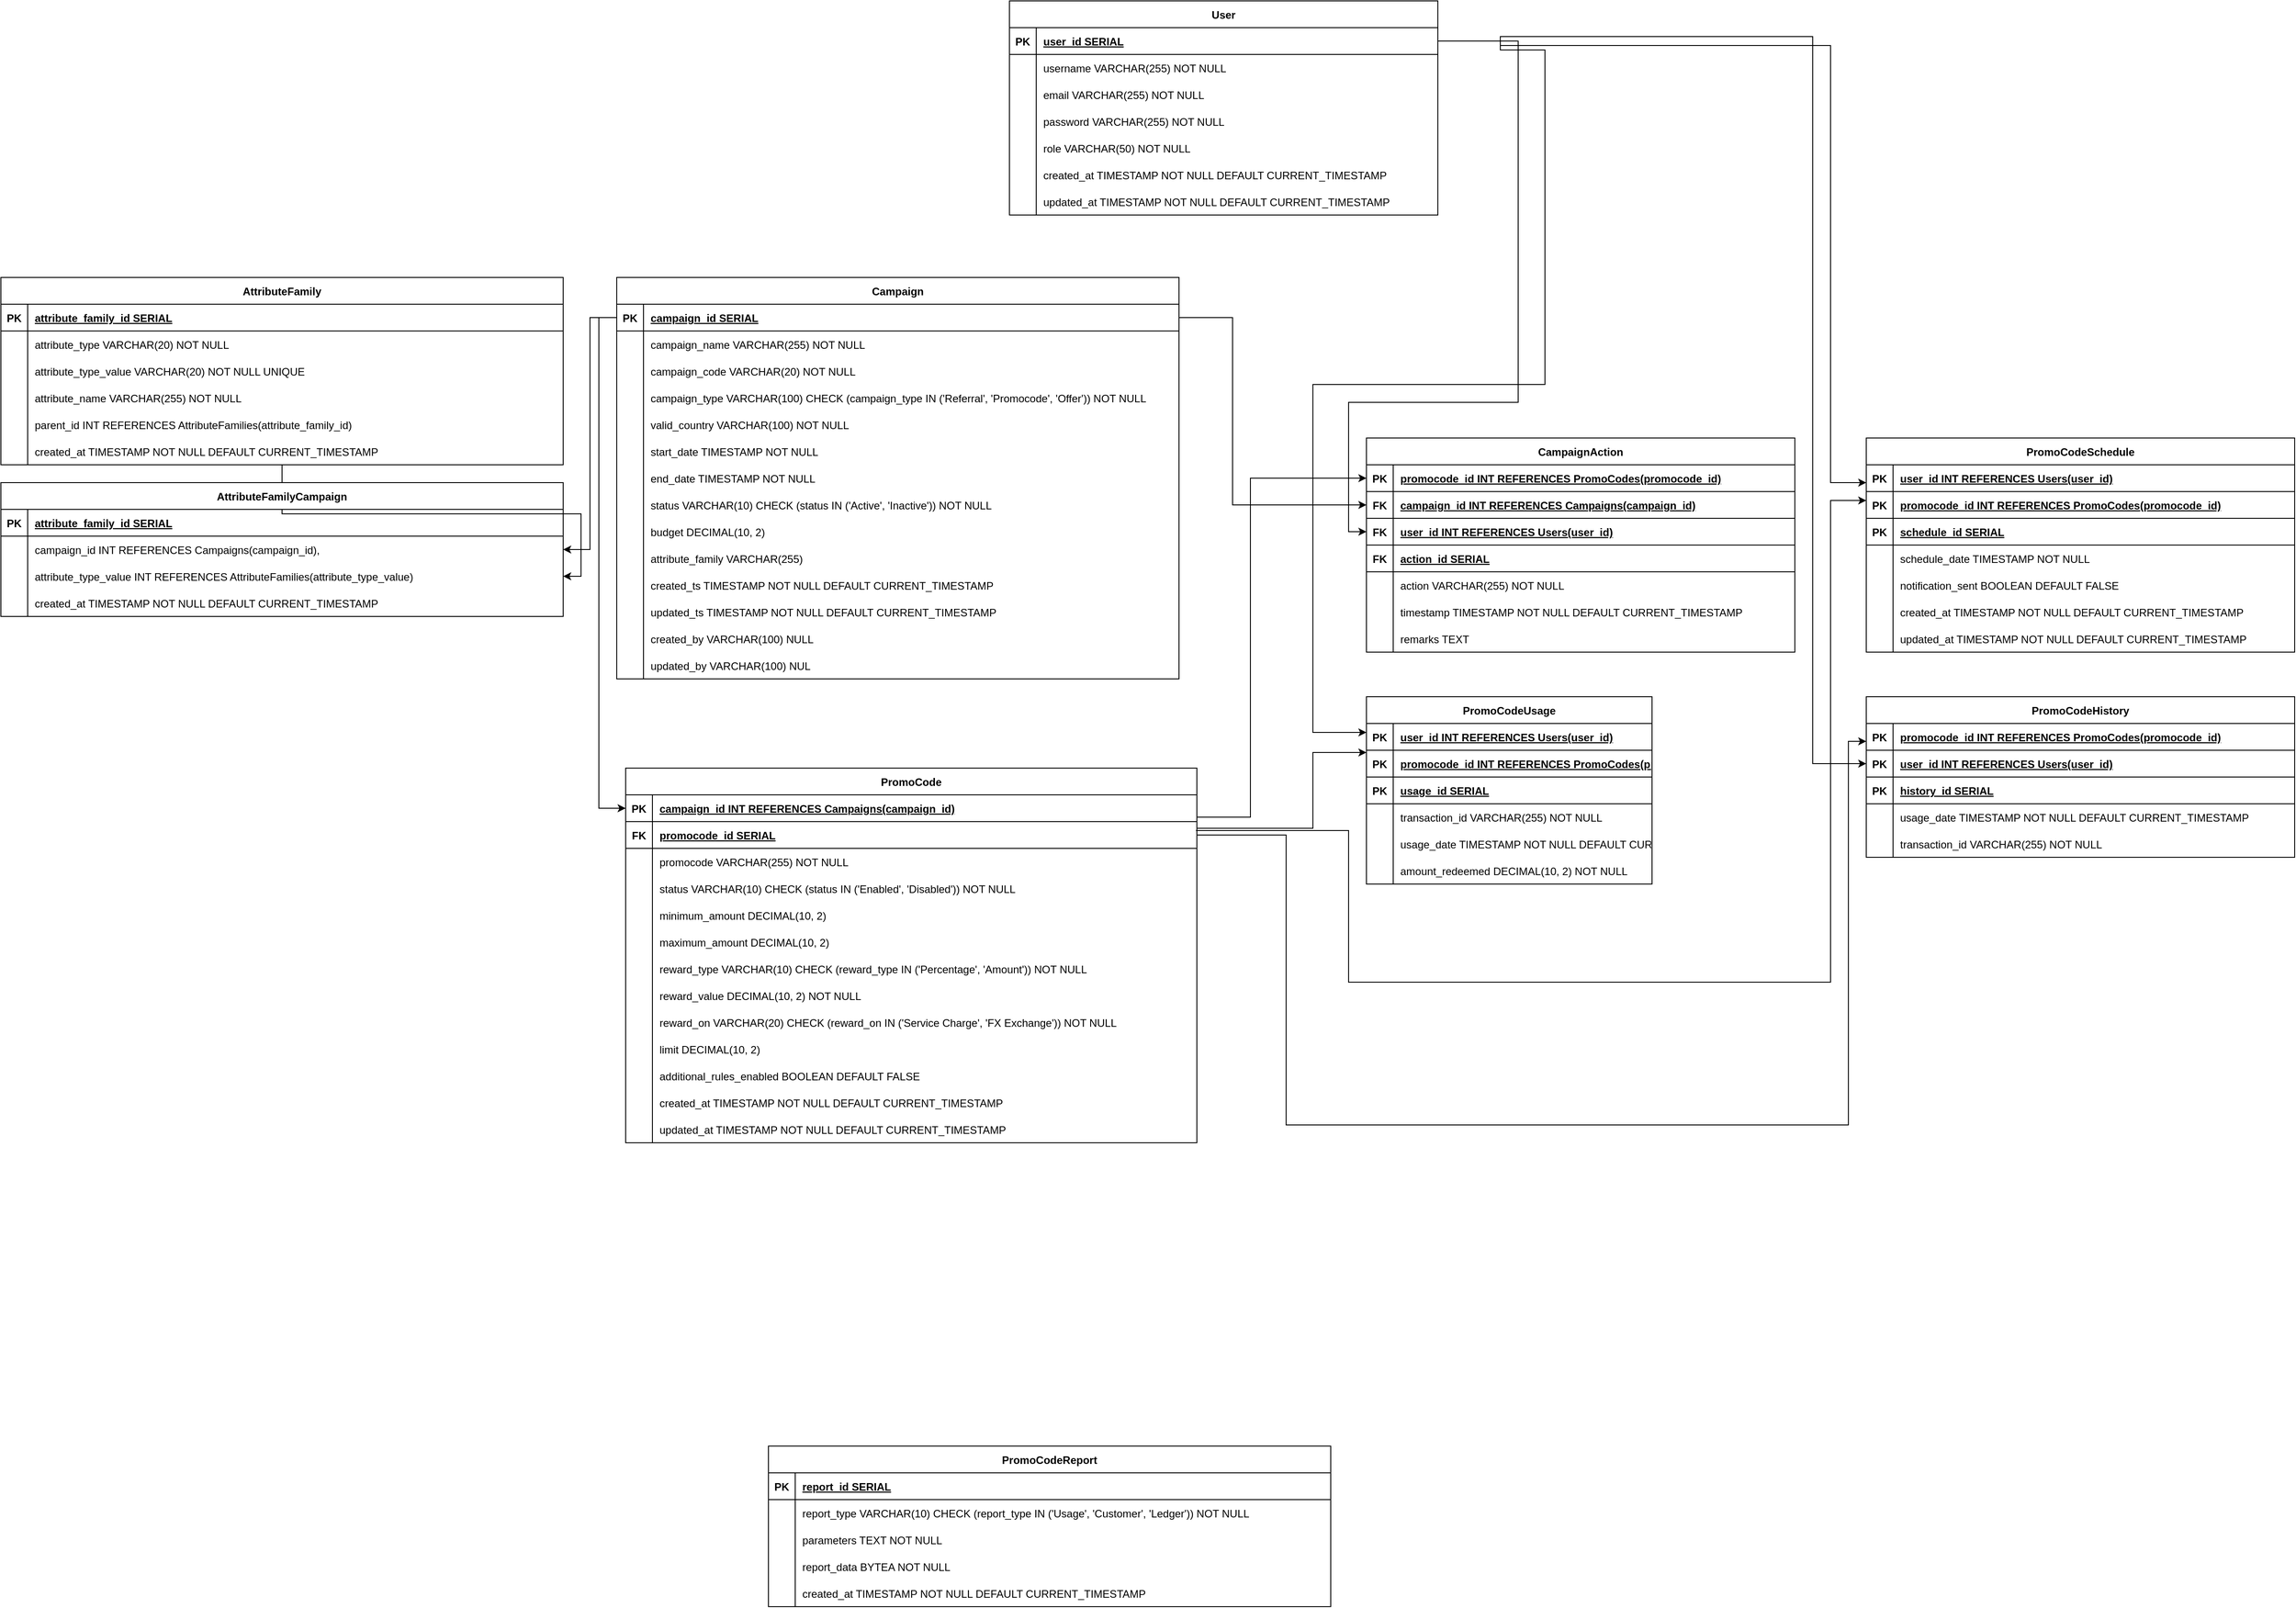 <mxfile version="24.4.4" type="device">
  <diagram id="R2lEEEUBdFMjLlhIrx00" name="Page-1">
    <mxGraphModel dx="6135" dy="2908" grid="1" gridSize="10" guides="1" tooltips="1" connect="1" arrows="1" fold="1" page="1" pageScale="1" pageWidth="850" pageHeight="1100" math="0" shadow="0" extFonts="Permanent Marker^https://fonts.googleapis.com/css?family=Permanent+Marker">
      <root>
        <mxCell id="0" />
        <mxCell id="1" parent="0" />
        <mxCell id="D2_rf4ymZxNVIelrVpvx-189" value="User" style="shape=table;startSize=30;container=1;collapsible=1;childLayout=tableLayout;fixedRows=1;rowLines=0;fontStyle=1;align=center;resizeLast=1;" parent="1" vertex="1">
          <mxGeometry x="-1280" y="-220" width="480" height="240" as="geometry" />
        </mxCell>
        <mxCell id="D2_rf4ymZxNVIelrVpvx-190" value="" style="shape=tableRow;horizontal=0;startSize=0;swimlaneHead=0;swimlaneBody=0;fillColor=none;collapsible=0;dropTarget=0;points=[[0,0.5],[1,0.5]];portConstraint=eastwest;strokeColor=inherit;top=0;left=0;right=0;bottom=1;" parent="D2_rf4ymZxNVIelrVpvx-189" vertex="1">
          <mxGeometry y="30" width="480" height="30" as="geometry" />
        </mxCell>
        <mxCell id="D2_rf4ymZxNVIelrVpvx-191" value="PK" style="shape=partialRectangle;overflow=hidden;connectable=0;fillColor=none;strokeColor=inherit;top=0;left=0;bottom=0;right=0;fontStyle=1;" parent="D2_rf4ymZxNVIelrVpvx-190" vertex="1">
          <mxGeometry width="30" height="30" as="geometry">
            <mxRectangle width="30" height="30" as="alternateBounds" />
          </mxGeometry>
        </mxCell>
        <mxCell id="D2_rf4ymZxNVIelrVpvx-192" value="user_id SERIAL " style="shape=partialRectangle;overflow=hidden;connectable=0;fillColor=none;align=left;strokeColor=inherit;top=0;left=0;bottom=0;right=0;spacingLeft=6;fontStyle=5;" parent="D2_rf4ymZxNVIelrVpvx-190" vertex="1">
          <mxGeometry x="30" width="450" height="30" as="geometry">
            <mxRectangle width="450" height="30" as="alternateBounds" />
          </mxGeometry>
        </mxCell>
        <mxCell id="D2_rf4ymZxNVIelrVpvx-193" value="" style="shape=tableRow;horizontal=0;startSize=0;swimlaneHead=0;swimlaneBody=0;fillColor=none;collapsible=0;dropTarget=0;points=[[0,0.5],[1,0.5]];portConstraint=eastwest;strokeColor=inherit;top=0;left=0;right=0;bottom=0;" parent="D2_rf4ymZxNVIelrVpvx-189" vertex="1">
          <mxGeometry y="60" width="480" height="30" as="geometry" />
        </mxCell>
        <mxCell id="D2_rf4ymZxNVIelrVpvx-194" value="" style="shape=partialRectangle;overflow=hidden;connectable=0;fillColor=none;strokeColor=inherit;top=0;left=0;bottom=0;right=0;" parent="D2_rf4ymZxNVIelrVpvx-193" vertex="1">
          <mxGeometry width="30" height="30" as="geometry">
            <mxRectangle width="30" height="30" as="alternateBounds" />
          </mxGeometry>
        </mxCell>
        <mxCell id="D2_rf4ymZxNVIelrVpvx-195" value="username VARCHAR(255) NOT NULL" style="shape=partialRectangle;overflow=hidden;connectable=0;fillColor=none;align=left;strokeColor=inherit;top=0;left=0;bottom=0;right=0;spacingLeft=6;" parent="D2_rf4ymZxNVIelrVpvx-193" vertex="1">
          <mxGeometry x="30" width="450" height="30" as="geometry">
            <mxRectangle width="450" height="30" as="alternateBounds" />
          </mxGeometry>
        </mxCell>
        <mxCell id="D2_rf4ymZxNVIelrVpvx-196" value="" style="shape=tableRow;horizontal=0;startSize=0;swimlaneHead=0;swimlaneBody=0;fillColor=none;collapsible=0;dropTarget=0;points=[[0,0.5],[1,0.5]];portConstraint=eastwest;strokeColor=inherit;top=0;left=0;right=0;bottom=0;" parent="D2_rf4ymZxNVIelrVpvx-189" vertex="1">
          <mxGeometry y="90" width="480" height="30" as="geometry" />
        </mxCell>
        <mxCell id="D2_rf4ymZxNVIelrVpvx-197" value="" style="shape=partialRectangle;overflow=hidden;connectable=0;fillColor=none;strokeColor=inherit;top=0;left=0;bottom=0;right=0;" parent="D2_rf4ymZxNVIelrVpvx-196" vertex="1">
          <mxGeometry width="30" height="30" as="geometry">
            <mxRectangle width="30" height="30" as="alternateBounds" />
          </mxGeometry>
        </mxCell>
        <mxCell id="D2_rf4ymZxNVIelrVpvx-198" value="email VARCHAR(255) NOT NULL" style="shape=partialRectangle;overflow=hidden;connectable=0;fillColor=none;align=left;strokeColor=inherit;top=0;left=0;bottom=0;right=0;spacingLeft=6;" parent="D2_rf4ymZxNVIelrVpvx-196" vertex="1">
          <mxGeometry x="30" width="450" height="30" as="geometry">
            <mxRectangle width="450" height="30" as="alternateBounds" />
          </mxGeometry>
        </mxCell>
        <mxCell id="D2_rf4ymZxNVIelrVpvx-199" value="" style="shape=tableRow;horizontal=0;startSize=0;swimlaneHead=0;swimlaneBody=0;fillColor=none;collapsible=0;dropTarget=0;points=[[0,0.5],[1,0.5]];portConstraint=eastwest;strokeColor=inherit;top=0;left=0;right=0;bottom=0;" parent="D2_rf4ymZxNVIelrVpvx-189" vertex="1">
          <mxGeometry y="120" width="480" height="30" as="geometry" />
        </mxCell>
        <mxCell id="D2_rf4ymZxNVIelrVpvx-200" value="" style="shape=partialRectangle;overflow=hidden;connectable=0;fillColor=none;strokeColor=inherit;top=0;left=0;bottom=0;right=0;" parent="D2_rf4ymZxNVIelrVpvx-199" vertex="1">
          <mxGeometry width="30" height="30" as="geometry">
            <mxRectangle width="30" height="30" as="alternateBounds" />
          </mxGeometry>
        </mxCell>
        <mxCell id="D2_rf4ymZxNVIelrVpvx-201" value="password VARCHAR(255) NOT NULL" style="shape=partialRectangle;overflow=hidden;connectable=0;fillColor=none;align=left;strokeColor=inherit;top=0;left=0;bottom=0;right=0;spacingLeft=6;" parent="D2_rf4ymZxNVIelrVpvx-199" vertex="1">
          <mxGeometry x="30" width="450" height="30" as="geometry">
            <mxRectangle width="450" height="30" as="alternateBounds" />
          </mxGeometry>
        </mxCell>
        <mxCell id="D2_rf4ymZxNVIelrVpvx-202" value="" style="shape=tableRow;horizontal=0;startSize=0;swimlaneHead=0;swimlaneBody=0;fillColor=none;collapsible=0;dropTarget=0;points=[[0,0.5],[1,0.5]];portConstraint=eastwest;strokeColor=inherit;top=0;left=0;right=0;bottom=0;" parent="D2_rf4ymZxNVIelrVpvx-189" vertex="1">
          <mxGeometry y="150" width="480" height="30" as="geometry" />
        </mxCell>
        <mxCell id="D2_rf4ymZxNVIelrVpvx-203" value="" style="shape=partialRectangle;overflow=hidden;connectable=0;fillColor=none;strokeColor=inherit;top=0;left=0;bottom=0;right=0;" parent="D2_rf4ymZxNVIelrVpvx-202" vertex="1">
          <mxGeometry width="30" height="30" as="geometry">
            <mxRectangle width="30" height="30" as="alternateBounds" />
          </mxGeometry>
        </mxCell>
        <mxCell id="D2_rf4ymZxNVIelrVpvx-204" value="role VARCHAR(50) NOT NULL" style="shape=partialRectangle;overflow=hidden;connectable=0;fillColor=none;align=left;strokeColor=inherit;top=0;left=0;bottom=0;right=0;spacingLeft=6;" parent="D2_rf4ymZxNVIelrVpvx-202" vertex="1">
          <mxGeometry x="30" width="450" height="30" as="geometry">
            <mxRectangle width="450" height="30" as="alternateBounds" />
          </mxGeometry>
        </mxCell>
        <mxCell id="D2_rf4ymZxNVIelrVpvx-205" value="" style="shape=tableRow;horizontal=0;startSize=0;swimlaneHead=0;swimlaneBody=0;fillColor=none;collapsible=0;dropTarget=0;points=[[0,0.5],[1,0.5]];portConstraint=eastwest;strokeColor=inherit;top=0;left=0;right=0;bottom=0;" parent="D2_rf4ymZxNVIelrVpvx-189" vertex="1">
          <mxGeometry y="180" width="480" height="30" as="geometry" />
        </mxCell>
        <mxCell id="D2_rf4ymZxNVIelrVpvx-206" value="" style="shape=partialRectangle;overflow=hidden;connectable=0;fillColor=none;strokeColor=inherit;top=0;left=0;bottom=0;right=0;" parent="D2_rf4ymZxNVIelrVpvx-205" vertex="1">
          <mxGeometry width="30" height="30" as="geometry">
            <mxRectangle width="30" height="30" as="alternateBounds" />
          </mxGeometry>
        </mxCell>
        <mxCell id="D2_rf4ymZxNVIelrVpvx-207" value="created_at TIMESTAMP NOT NULL DEFAULT CURRENT_TIMESTAMP" style="shape=partialRectangle;overflow=hidden;connectable=0;fillColor=none;align=left;strokeColor=inherit;top=0;left=0;bottom=0;right=0;spacingLeft=6;" parent="D2_rf4ymZxNVIelrVpvx-205" vertex="1">
          <mxGeometry x="30" width="450" height="30" as="geometry">
            <mxRectangle width="450" height="30" as="alternateBounds" />
          </mxGeometry>
        </mxCell>
        <mxCell id="D2_rf4ymZxNVIelrVpvx-208" value="" style="shape=tableRow;horizontal=0;startSize=0;swimlaneHead=0;swimlaneBody=0;fillColor=none;collapsible=0;dropTarget=0;points=[[0,0.5],[1,0.5]];portConstraint=eastwest;strokeColor=inherit;top=0;left=0;right=0;bottom=0;" parent="D2_rf4ymZxNVIelrVpvx-189" vertex="1">
          <mxGeometry y="210" width="480" height="30" as="geometry" />
        </mxCell>
        <mxCell id="D2_rf4ymZxNVIelrVpvx-209" value="" style="shape=partialRectangle;overflow=hidden;connectable=0;fillColor=none;strokeColor=inherit;top=0;left=0;bottom=0;right=0;" parent="D2_rf4ymZxNVIelrVpvx-208" vertex="1">
          <mxGeometry width="30" height="30" as="geometry">
            <mxRectangle width="30" height="30" as="alternateBounds" />
          </mxGeometry>
        </mxCell>
        <mxCell id="D2_rf4ymZxNVIelrVpvx-210" value="updated_at TIMESTAMP NOT NULL DEFAULT CURRENT_TIMESTAMP" style="shape=partialRectangle;overflow=hidden;connectable=0;fillColor=none;align=left;strokeColor=inherit;top=0;left=0;bottom=0;right=0;spacingLeft=6;" parent="D2_rf4ymZxNVIelrVpvx-208" vertex="1">
          <mxGeometry x="30" width="450" height="30" as="geometry">
            <mxRectangle width="450" height="30" as="alternateBounds" />
          </mxGeometry>
        </mxCell>
        <mxCell id="D2_rf4ymZxNVIelrVpvx-211" value="Campaign" style="shape=table;startSize=30;container=1;collapsible=1;childLayout=tableLayout;fixedRows=1;rowLines=0;fontStyle=1;align=center;resizeLast=1;" parent="1" vertex="1">
          <mxGeometry x="-1720" y="90" width="630" height="450" as="geometry" />
        </mxCell>
        <mxCell id="D2_rf4ymZxNVIelrVpvx-212" value="" style="shape=tableRow;horizontal=0;startSize=0;swimlaneHead=0;swimlaneBody=0;fillColor=none;collapsible=0;dropTarget=0;points=[[0,0.5],[1,0.5]];portConstraint=eastwest;strokeColor=inherit;top=0;left=0;right=0;bottom=1;" parent="D2_rf4ymZxNVIelrVpvx-211" vertex="1">
          <mxGeometry y="30" width="630" height="30" as="geometry" />
        </mxCell>
        <mxCell id="D2_rf4ymZxNVIelrVpvx-213" value="PK" style="shape=partialRectangle;overflow=hidden;connectable=0;fillColor=none;strokeColor=inherit;top=0;left=0;bottom=0;right=0;fontStyle=1;" parent="D2_rf4ymZxNVIelrVpvx-212" vertex="1">
          <mxGeometry width="30" height="30" as="geometry">
            <mxRectangle width="30" height="30" as="alternateBounds" />
          </mxGeometry>
        </mxCell>
        <mxCell id="D2_rf4ymZxNVIelrVpvx-214" value="campaign_id SERIAL " style="shape=partialRectangle;overflow=hidden;connectable=0;fillColor=none;align=left;strokeColor=inherit;top=0;left=0;bottom=0;right=0;spacingLeft=6;fontStyle=5;" parent="D2_rf4ymZxNVIelrVpvx-212" vertex="1">
          <mxGeometry x="30" width="600" height="30" as="geometry">
            <mxRectangle width="600" height="30" as="alternateBounds" />
          </mxGeometry>
        </mxCell>
        <mxCell id="D2_rf4ymZxNVIelrVpvx-215" value="" style="shape=tableRow;horizontal=0;startSize=0;swimlaneHead=0;swimlaneBody=0;fillColor=none;collapsible=0;dropTarget=0;points=[[0,0.5],[1,0.5]];portConstraint=eastwest;strokeColor=inherit;top=0;left=0;right=0;bottom=0;" parent="D2_rf4ymZxNVIelrVpvx-211" vertex="1">
          <mxGeometry y="60" width="630" height="30" as="geometry" />
        </mxCell>
        <mxCell id="D2_rf4ymZxNVIelrVpvx-216" value="" style="shape=partialRectangle;overflow=hidden;connectable=0;fillColor=none;strokeColor=inherit;top=0;left=0;bottom=0;right=0;" parent="D2_rf4ymZxNVIelrVpvx-215" vertex="1">
          <mxGeometry width="30" height="30" as="geometry">
            <mxRectangle width="30" height="30" as="alternateBounds" />
          </mxGeometry>
        </mxCell>
        <mxCell id="D2_rf4ymZxNVIelrVpvx-217" value="campaign_name VARCHAR(255) NOT NULL" style="shape=partialRectangle;overflow=hidden;connectable=0;fillColor=none;align=left;strokeColor=inherit;top=0;left=0;bottom=0;right=0;spacingLeft=6;" parent="D2_rf4ymZxNVIelrVpvx-215" vertex="1">
          <mxGeometry x="30" width="600" height="30" as="geometry">
            <mxRectangle width="600" height="30" as="alternateBounds" />
          </mxGeometry>
        </mxCell>
        <mxCell id="ElOMss0TSylNE1M8YQol-1" value="" style="shape=tableRow;horizontal=0;startSize=0;swimlaneHead=0;swimlaneBody=0;fillColor=none;collapsible=0;dropTarget=0;points=[[0,0.5],[1,0.5]];portConstraint=eastwest;strokeColor=inherit;top=0;left=0;right=0;bottom=0;" vertex="1" parent="D2_rf4ymZxNVIelrVpvx-211">
          <mxGeometry y="90" width="630" height="30" as="geometry" />
        </mxCell>
        <mxCell id="ElOMss0TSylNE1M8YQol-2" value="" style="shape=partialRectangle;overflow=hidden;connectable=0;fillColor=none;strokeColor=inherit;top=0;left=0;bottom=0;right=0;" vertex="1" parent="ElOMss0TSylNE1M8YQol-1">
          <mxGeometry width="30" height="30" as="geometry">
            <mxRectangle width="30" height="30" as="alternateBounds" />
          </mxGeometry>
        </mxCell>
        <mxCell id="ElOMss0TSylNE1M8YQol-3" value="campaign_code VARCHAR(20) NOT NULL" style="shape=partialRectangle;overflow=hidden;connectable=0;fillColor=none;align=left;strokeColor=inherit;top=0;left=0;bottom=0;right=0;spacingLeft=6;" vertex="1" parent="ElOMss0TSylNE1M8YQol-1">
          <mxGeometry x="30" width="600" height="30" as="geometry">
            <mxRectangle width="600" height="30" as="alternateBounds" />
          </mxGeometry>
        </mxCell>
        <mxCell id="D2_rf4ymZxNVIelrVpvx-218" value="" style="shape=tableRow;horizontal=0;startSize=0;swimlaneHead=0;swimlaneBody=0;fillColor=none;collapsible=0;dropTarget=0;points=[[0,0.5],[1,0.5]];portConstraint=eastwest;strokeColor=inherit;top=0;left=0;right=0;bottom=0;" parent="D2_rf4ymZxNVIelrVpvx-211" vertex="1">
          <mxGeometry y="120" width="630" height="30" as="geometry" />
        </mxCell>
        <mxCell id="D2_rf4ymZxNVIelrVpvx-219" value="" style="shape=partialRectangle;overflow=hidden;connectable=0;fillColor=none;strokeColor=inherit;top=0;left=0;bottom=0;right=0;" parent="D2_rf4ymZxNVIelrVpvx-218" vertex="1">
          <mxGeometry width="30" height="30" as="geometry">
            <mxRectangle width="30" height="30" as="alternateBounds" />
          </mxGeometry>
        </mxCell>
        <mxCell id="D2_rf4ymZxNVIelrVpvx-220" value="campaign_type VARCHAR(100) CHECK (campaign_type IN (&#39;Referral&#39;, &#39;Promocode&#39;, &#39;Offer&#39;)) NOT NULL" style="shape=partialRectangle;overflow=hidden;connectable=0;fillColor=none;align=left;strokeColor=inherit;top=0;left=0;bottom=0;right=0;spacingLeft=6;" parent="D2_rf4ymZxNVIelrVpvx-218" vertex="1">
          <mxGeometry x="30" width="600" height="30" as="geometry">
            <mxRectangle width="600" height="30" as="alternateBounds" />
          </mxGeometry>
        </mxCell>
        <mxCell id="ElOMss0TSylNE1M8YQol-4" value="" style="shape=tableRow;horizontal=0;startSize=0;swimlaneHead=0;swimlaneBody=0;fillColor=none;collapsible=0;dropTarget=0;points=[[0,0.5],[1,0.5]];portConstraint=eastwest;strokeColor=inherit;top=0;left=0;right=0;bottom=0;" vertex="1" parent="D2_rf4ymZxNVIelrVpvx-211">
          <mxGeometry y="150" width="630" height="30" as="geometry" />
        </mxCell>
        <mxCell id="ElOMss0TSylNE1M8YQol-5" value="" style="shape=partialRectangle;overflow=hidden;connectable=0;fillColor=none;strokeColor=inherit;top=0;left=0;bottom=0;right=0;" vertex="1" parent="ElOMss0TSylNE1M8YQol-4">
          <mxGeometry width="30" height="30" as="geometry">
            <mxRectangle width="30" height="30" as="alternateBounds" />
          </mxGeometry>
        </mxCell>
        <mxCell id="ElOMss0TSylNE1M8YQol-6" value="valid_country VARCHAR(100) NOT NULL" style="shape=partialRectangle;overflow=hidden;connectable=0;fillColor=none;align=left;strokeColor=inherit;top=0;left=0;bottom=0;right=0;spacingLeft=6;" vertex="1" parent="ElOMss0TSylNE1M8YQol-4">
          <mxGeometry x="30" width="600" height="30" as="geometry">
            <mxRectangle width="600" height="30" as="alternateBounds" />
          </mxGeometry>
        </mxCell>
        <mxCell id="D2_rf4ymZxNVIelrVpvx-221" value="" style="shape=tableRow;horizontal=0;startSize=0;swimlaneHead=0;swimlaneBody=0;fillColor=none;collapsible=0;dropTarget=0;points=[[0,0.5],[1,0.5]];portConstraint=eastwest;strokeColor=inherit;top=0;left=0;right=0;bottom=0;" parent="D2_rf4ymZxNVIelrVpvx-211" vertex="1">
          <mxGeometry y="180" width="630" height="30" as="geometry" />
        </mxCell>
        <mxCell id="D2_rf4ymZxNVIelrVpvx-222" value="" style="shape=partialRectangle;overflow=hidden;connectable=0;fillColor=none;strokeColor=inherit;top=0;left=0;bottom=0;right=0;" parent="D2_rf4ymZxNVIelrVpvx-221" vertex="1">
          <mxGeometry width="30" height="30" as="geometry">
            <mxRectangle width="30" height="30" as="alternateBounds" />
          </mxGeometry>
        </mxCell>
        <mxCell id="D2_rf4ymZxNVIelrVpvx-223" value="start_date TIMESTAMP NOT NULL" style="shape=partialRectangle;overflow=hidden;connectable=0;fillColor=none;align=left;strokeColor=inherit;top=0;left=0;bottom=0;right=0;spacingLeft=6;" parent="D2_rf4ymZxNVIelrVpvx-221" vertex="1">
          <mxGeometry x="30" width="600" height="30" as="geometry">
            <mxRectangle width="600" height="30" as="alternateBounds" />
          </mxGeometry>
        </mxCell>
        <mxCell id="D2_rf4ymZxNVIelrVpvx-224" value="" style="shape=tableRow;horizontal=0;startSize=0;swimlaneHead=0;swimlaneBody=0;fillColor=none;collapsible=0;dropTarget=0;points=[[0,0.5],[1,0.5]];portConstraint=eastwest;strokeColor=inherit;top=0;left=0;right=0;bottom=0;" parent="D2_rf4ymZxNVIelrVpvx-211" vertex="1">
          <mxGeometry y="210" width="630" height="30" as="geometry" />
        </mxCell>
        <mxCell id="D2_rf4ymZxNVIelrVpvx-225" value="" style="shape=partialRectangle;overflow=hidden;connectable=0;fillColor=none;strokeColor=inherit;top=0;left=0;bottom=0;right=0;" parent="D2_rf4ymZxNVIelrVpvx-224" vertex="1">
          <mxGeometry width="30" height="30" as="geometry">
            <mxRectangle width="30" height="30" as="alternateBounds" />
          </mxGeometry>
        </mxCell>
        <mxCell id="D2_rf4ymZxNVIelrVpvx-226" value="end_date TIMESTAMP NOT NULL" style="shape=partialRectangle;overflow=hidden;connectable=0;fillColor=none;align=left;strokeColor=inherit;top=0;left=0;bottom=0;right=0;spacingLeft=6;" parent="D2_rf4ymZxNVIelrVpvx-224" vertex="1">
          <mxGeometry x="30" width="600" height="30" as="geometry">
            <mxRectangle width="600" height="30" as="alternateBounds" />
          </mxGeometry>
        </mxCell>
        <mxCell id="D2_rf4ymZxNVIelrVpvx-227" value="" style="shape=tableRow;horizontal=0;startSize=0;swimlaneHead=0;swimlaneBody=0;fillColor=none;collapsible=0;dropTarget=0;points=[[0,0.5],[1,0.5]];portConstraint=eastwest;strokeColor=inherit;top=0;left=0;right=0;bottom=0;" parent="D2_rf4ymZxNVIelrVpvx-211" vertex="1">
          <mxGeometry y="240" width="630" height="30" as="geometry" />
        </mxCell>
        <mxCell id="D2_rf4ymZxNVIelrVpvx-228" value="" style="shape=partialRectangle;overflow=hidden;connectable=0;fillColor=none;strokeColor=inherit;top=0;left=0;bottom=0;right=0;" parent="D2_rf4ymZxNVIelrVpvx-227" vertex="1">
          <mxGeometry width="30" height="30" as="geometry">
            <mxRectangle width="30" height="30" as="alternateBounds" />
          </mxGeometry>
        </mxCell>
        <mxCell id="D2_rf4ymZxNVIelrVpvx-229" value="status VARCHAR(10) CHECK (status IN (&#39;Active&#39;, &#39;Inactive&#39;)) NOT NULL" style="shape=partialRectangle;overflow=hidden;connectable=0;fillColor=none;align=left;strokeColor=inherit;top=0;left=0;bottom=0;right=0;spacingLeft=6;" parent="D2_rf4ymZxNVIelrVpvx-227" vertex="1">
          <mxGeometry x="30" width="600" height="30" as="geometry">
            <mxRectangle width="600" height="30" as="alternateBounds" />
          </mxGeometry>
        </mxCell>
        <mxCell id="D2_rf4ymZxNVIelrVpvx-230" value="" style="shape=tableRow;horizontal=0;startSize=0;swimlaneHead=0;swimlaneBody=0;fillColor=none;collapsible=0;dropTarget=0;points=[[0,0.5],[1,0.5]];portConstraint=eastwest;strokeColor=inherit;top=0;left=0;right=0;bottom=0;" parent="D2_rf4ymZxNVIelrVpvx-211" vertex="1">
          <mxGeometry y="270" width="630" height="30" as="geometry" />
        </mxCell>
        <mxCell id="D2_rf4ymZxNVIelrVpvx-231" value="" style="shape=partialRectangle;overflow=hidden;connectable=0;fillColor=none;strokeColor=inherit;top=0;left=0;bottom=0;right=0;" parent="D2_rf4ymZxNVIelrVpvx-230" vertex="1">
          <mxGeometry width="30" height="30" as="geometry">
            <mxRectangle width="30" height="30" as="alternateBounds" />
          </mxGeometry>
        </mxCell>
        <mxCell id="D2_rf4ymZxNVIelrVpvx-232" value="budget DECIMAL(10, 2)" style="shape=partialRectangle;overflow=hidden;connectable=0;fillColor=none;align=left;strokeColor=inherit;top=0;left=0;bottom=0;right=0;spacingLeft=6;" parent="D2_rf4ymZxNVIelrVpvx-230" vertex="1">
          <mxGeometry x="30" width="600" height="30" as="geometry">
            <mxRectangle width="600" height="30" as="alternateBounds" />
          </mxGeometry>
        </mxCell>
        <mxCell id="D2_rf4ymZxNVIelrVpvx-233" value="" style="shape=tableRow;horizontal=0;startSize=0;swimlaneHead=0;swimlaneBody=0;fillColor=none;collapsible=0;dropTarget=0;points=[[0,0.5],[1,0.5]];portConstraint=eastwest;strokeColor=inherit;top=0;left=0;right=0;bottom=0;" parent="D2_rf4ymZxNVIelrVpvx-211" vertex="1">
          <mxGeometry y="300" width="630" height="30" as="geometry" />
        </mxCell>
        <mxCell id="D2_rf4ymZxNVIelrVpvx-234" value="" style="shape=partialRectangle;overflow=hidden;connectable=0;fillColor=none;strokeColor=inherit;top=0;left=0;bottom=0;right=0;" parent="D2_rf4ymZxNVIelrVpvx-233" vertex="1">
          <mxGeometry width="30" height="30" as="geometry">
            <mxRectangle width="30" height="30" as="alternateBounds" />
          </mxGeometry>
        </mxCell>
        <mxCell id="D2_rf4ymZxNVIelrVpvx-235" value="attribute_family VARCHAR(255)" style="shape=partialRectangle;overflow=hidden;connectable=0;fillColor=none;align=left;strokeColor=inherit;top=0;left=0;bottom=0;right=0;spacingLeft=6;" parent="D2_rf4ymZxNVIelrVpvx-233" vertex="1">
          <mxGeometry x="30" width="600" height="30" as="geometry">
            <mxRectangle width="600" height="30" as="alternateBounds" />
          </mxGeometry>
        </mxCell>
        <mxCell id="D2_rf4ymZxNVIelrVpvx-236" value="" style="shape=tableRow;horizontal=0;startSize=0;swimlaneHead=0;swimlaneBody=0;fillColor=none;collapsible=0;dropTarget=0;points=[[0,0.5],[1,0.5]];portConstraint=eastwest;strokeColor=inherit;top=0;left=0;right=0;bottom=0;" parent="D2_rf4ymZxNVIelrVpvx-211" vertex="1">
          <mxGeometry y="330" width="630" height="30" as="geometry" />
        </mxCell>
        <mxCell id="D2_rf4ymZxNVIelrVpvx-237" value="" style="shape=partialRectangle;overflow=hidden;connectable=0;fillColor=none;strokeColor=inherit;top=0;left=0;bottom=0;right=0;" parent="D2_rf4ymZxNVIelrVpvx-236" vertex="1">
          <mxGeometry width="30" height="30" as="geometry">
            <mxRectangle width="30" height="30" as="alternateBounds" />
          </mxGeometry>
        </mxCell>
        <mxCell id="D2_rf4ymZxNVIelrVpvx-238" value="created_ts TIMESTAMP NOT NULL DEFAULT CURRENT_TIMESTAMP" style="shape=partialRectangle;overflow=hidden;connectable=0;fillColor=none;align=left;strokeColor=inherit;top=0;left=0;bottom=0;right=0;spacingLeft=6;" parent="D2_rf4ymZxNVIelrVpvx-236" vertex="1">
          <mxGeometry x="30" width="600" height="30" as="geometry">
            <mxRectangle width="600" height="30" as="alternateBounds" />
          </mxGeometry>
        </mxCell>
        <mxCell id="D2_rf4ymZxNVIelrVpvx-239" value="" style="shape=tableRow;horizontal=0;startSize=0;swimlaneHead=0;swimlaneBody=0;fillColor=none;collapsible=0;dropTarget=0;points=[[0,0.5],[1,0.5]];portConstraint=eastwest;strokeColor=inherit;top=0;left=0;right=0;bottom=0;" parent="D2_rf4ymZxNVIelrVpvx-211" vertex="1">
          <mxGeometry y="360" width="630" height="30" as="geometry" />
        </mxCell>
        <mxCell id="D2_rf4ymZxNVIelrVpvx-240" value="" style="shape=partialRectangle;overflow=hidden;connectable=0;fillColor=none;strokeColor=inherit;top=0;left=0;bottom=0;right=0;" parent="D2_rf4ymZxNVIelrVpvx-239" vertex="1">
          <mxGeometry width="30" height="30" as="geometry">
            <mxRectangle width="30" height="30" as="alternateBounds" />
          </mxGeometry>
        </mxCell>
        <mxCell id="D2_rf4ymZxNVIelrVpvx-241" value="updated_ts TIMESTAMP NOT NULL DEFAULT CURRENT_TIMESTAMP" style="shape=partialRectangle;overflow=hidden;connectable=0;fillColor=none;align=left;strokeColor=inherit;top=0;left=0;bottom=0;right=0;spacingLeft=6;" parent="D2_rf4ymZxNVIelrVpvx-239" vertex="1">
          <mxGeometry x="30" width="600" height="30" as="geometry">
            <mxRectangle width="600" height="30" as="alternateBounds" />
          </mxGeometry>
        </mxCell>
        <mxCell id="ElOMss0TSylNE1M8YQol-13" value="" style="shape=tableRow;horizontal=0;startSize=0;swimlaneHead=0;swimlaneBody=0;fillColor=none;collapsible=0;dropTarget=0;points=[[0,0.5],[1,0.5]];portConstraint=eastwest;strokeColor=inherit;top=0;left=0;right=0;bottom=0;" vertex="1" parent="D2_rf4ymZxNVIelrVpvx-211">
          <mxGeometry y="390" width="630" height="30" as="geometry" />
        </mxCell>
        <mxCell id="ElOMss0TSylNE1M8YQol-14" value="" style="shape=partialRectangle;overflow=hidden;connectable=0;fillColor=none;strokeColor=inherit;top=0;left=0;bottom=0;right=0;" vertex="1" parent="ElOMss0TSylNE1M8YQol-13">
          <mxGeometry width="30" height="30" as="geometry">
            <mxRectangle width="30" height="30" as="alternateBounds" />
          </mxGeometry>
        </mxCell>
        <mxCell id="ElOMss0TSylNE1M8YQol-15" value="created_by VARCHAR(100) NULL" style="shape=partialRectangle;overflow=hidden;connectable=0;fillColor=none;align=left;strokeColor=inherit;top=0;left=0;bottom=0;right=0;spacingLeft=6;" vertex="1" parent="ElOMss0TSylNE1M8YQol-13">
          <mxGeometry x="30" width="600" height="30" as="geometry">
            <mxRectangle width="600" height="30" as="alternateBounds" />
          </mxGeometry>
        </mxCell>
        <mxCell id="ElOMss0TSylNE1M8YQol-16" value="" style="shape=tableRow;horizontal=0;startSize=0;swimlaneHead=0;swimlaneBody=0;fillColor=none;collapsible=0;dropTarget=0;points=[[0,0.5],[1,0.5]];portConstraint=eastwest;strokeColor=inherit;top=0;left=0;right=0;bottom=0;" vertex="1" parent="D2_rf4ymZxNVIelrVpvx-211">
          <mxGeometry y="420" width="630" height="30" as="geometry" />
        </mxCell>
        <mxCell id="ElOMss0TSylNE1M8YQol-17" value="" style="shape=partialRectangle;overflow=hidden;connectable=0;fillColor=none;strokeColor=inherit;top=0;left=0;bottom=0;right=0;" vertex="1" parent="ElOMss0TSylNE1M8YQol-16">
          <mxGeometry width="30" height="30" as="geometry">
            <mxRectangle width="30" height="30" as="alternateBounds" />
          </mxGeometry>
        </mxCell>
        <mxCell id="ElOMss0TSylNE1M8YQol-18" value="updated_by VARCHAR(100) NUL" style="shape=partialRectangle;overflow=hidden;connectable=0;fillColor=none;align=left;strokeColor=inherit;top=0;left=0;bottom=0;right=0;spacingLeft=6;" vertex="1" parent="ElOMss0TSylNE1M8YQol-16">
          <mxGeometry x="30" width="600" height="30" as="geometry">
            <mxRectangle width="600" height="30" as="alternateBounds" />
          </mxGeometry>
        </mxCell>
        <mxCell id="D2_rf4ymZxNVIelrVpvx-242" value="PromoCode" style="shape=table;startSize=30;container=1;collapsible=1;childLayout=tableLayout;fixedRows=1;rowLines=0;fontStyle=1;align=center;resizeLast=1;" parent="1" vertex="1">
          <mxGeometry x="-1710" y="640" width="640" height="420" as="geometry" />
        </mxCell>
        <mxCell id="D2_rf4ymZxNVIelrVpvx-243" value="" style="shape=tableRow;horizontal=0;startSize=0;swimlaneHead=0;swimlaneBody=0;fillColor=none;collapsible=0;dropTarget=0;points=[[0,0.5],[1,0.5]];portConstraint=eastwest;strokeColor=inherit;top=0;left=0;right=0;bottom=1;" parent="D2_rf4ymZxNVIelrVpvx-242" vertex="1">
          <mxGeometry y="30" width="640" height="30" as="geometry" />
        </mxCell>
        <mxCell id="D2_rf4ymZxNVIelrVpvx-244" value="PK" style="shape=partialRectangle;overflow=hidden;connectable=0;fillColor=none;strokeColor=inherit;top=0;left=0;bottom=0;right=0;fontStyle=1;" parent="D2_rf4ymZxNVIelrVpvx-243" vertex="1">
          <mxGeometry width="30" height="30" as="geometry">
            <mxRectangle width="30" height="30" as="alternateBounds" />
          </mxGeometry>
        </mxCell>
        <mxCell id="D2_rf4ymZxNVIelrVpvx-245" value="campaign_id INT REFERENCES Campaigns(campaign_id)" style="shape=partialRectangle;overflow=hidden;connectable=0;fillColor=none;align=left;strokeColor=inherit;top=0;left=0;bottom=0;right=0;spacingLeft=6;fontStyle=5;" parent="D2_rf4ymZxNVIelrVpvx-243" vertex="1">
          <mxGeometry x="30" width="610" height="30" as="geometry">
            <mxRectangle width="610" height="30" as="alternateBounds" />
          </mxGeometry>
        </mxCell>
        <mxCell id="D2_rf4ymZxNVIelrVpvx-246" value="" style="shape=tableRow;horizontal=0;startSize=0;swimlaneHead=0;swimlaneBody=0;fillColor=none;collapsible=0;dropTarget=0;points=[[0,0.5],[1,0.5]];portConstraint=eastwest;strokeColor=inherit;top=0;left=0;right=0;bottom=1;" parent="D2_rf4ymZxNVIelrVpvx-242" vertex="1">
          <mxGeometry y="60" width="640" height="30" as="geometry" />
        </mxCell>
        <mxCell id="D2_rf4ymZxNVIelrVpvx-247" value="FK" style="shape=partialRectangle;overflow=hidden;connectable=0;fillColor=none;strokeColor=inherit;top=0;left=0;bottom=0;right=0;fontStyle=1;" parent="D2_rf4ymZxNVIelrVpvx-246" vertex="1">
          <mxGeometry width="30" height="30" as="geometry">
            <mxRectangle width="30" height="30" as="alternateBounds" />
          </mxGeometry>
        </mxCell>
        <mxCell id="D2_rf4ymZxNVIelrVpvx-248" value="promocode_id SERIAL " style="shape=partialRectangle;overflow=hidden;connectable=0;fillColor=none;align=left;strokeColor=inherit;top=0;left=0;bottom=0;right=0;spacingLeft=6;fontStyle=5;" parent="D2_rf4ymZxNVIelrVpvx-246" vertex="1">
          <mxGeometry x="30" width="610" height="30" as="geometry">
            <mxRectangle width="610" height="30" as="alternateBounds" />
          </mxGeometry>
        </mxCell>
        <mxCell id="D2_rf4ymZxNVIelrVpvx-249" value="" style="shape=tableRow;horizontal=0;startSize=0;swimlaneHead=0;swimlaneBody=0;fillColor=none;collapsible=0;dropTarget=0;points=[[0,0.5],[1,0.5]];portConstraint=eastwest;strokeColor=inherit;top=0;left=0;right=0;bottom=0;" parent="D2_rf4ymZxNVIelrVpvx-242" vertex="1">
          <mxGeometry y="90" width="640" height="30" as="geometry" />
        </mxCell>
        <mxCell id="D2_rf4ymZxNVIelrVpvx-250" value="" style="shape=partialRectangle;overflow=hidden;connectable=0;fillColor=none;strokeColor=inherit;top=0;left=0;bottom=0;right=0;" parent="D2_rf4ymZxNVIelrVpvx-249" vertex="1">
          <mxGeometry width="30" height="30" as="geometry">
            <mxRectangle width="30" height="30" as="alternateBounds" />
          </mxGeometry>
        </mxCell>
        <mxCell id="D2_rf4ymZxNVIelrVpvx-251" value="promocode VARCHAR(255) NOT NULL" style="shape=partialRectangle;overflow=hidden;connectable=0;fillColor=none;align=left;strokeColor=inherit;top=0;left=0;bottom=0;right=0;spacingLeft=6;" parent="D2_rf4ymZxNVIelrVpvx-249" vertex="1">
          <mxGeometry x="30" width="610" height="30" as="geometry">
            <mxRectangle width="610" height="30" as="alternateBounds" />
          </mxGeometry>
        </mxCell>
        <mxCell id="D2_rf4ymZxNVIelrVpvx-252" value="" style="shape=tableRow;horizontal=0;startSize=0;swimlaneHead=0;swimlaneBody=0;fillColor=none;collapsible=0;dropTarget=0;points=[[0,0.5],[1,0.5]];portConstraint=eastwest;strokeColor=inherit;top=0;left=0;right=0;bottom=0;" parent="D2_rf4ymZxNVIelrVpvx-242" vertex="1">
          <mxGeometry y="120" width="640" height="30" as="geometry" />
        </mxCell>
        <mxCell id="D2_rf4ymZxNVIelrVpvx-253" value="" style="shape=partialRectangle;overflow=hidden;connectable=0;fillColor=none;strokeColor=inherit;top=0;left=0;bottom=0;right=0;" parent="D2_rf4ymZxNVIelrVpvx-252" vertex="1">
          <mxGeometry width="30" height="30" as="geometry">
            <mxRectangle width="30" height="30" as="alternateBounds" />
          </mxGeometry>
        </mxCell>
        <mxCell id="D2_rf4ymZxNVIelrVpvx-254" value="status VARCHAR(10) CHECK (status IN (&#39;Enabled&#39;, &#39;Disabled&#39;)) NOT NULL" style="shape=partialRectangle;overflow=hidden;connectable=0;fillColor=none;align=left;strokeColor=inherit;top=0;left=0;bottom=0;right=0;spacingLeft=6;" parent="D2_rf4ymZxNVIelrVpvx-252" vertex="1">
          <mxGeometry x="30" width="610" height="30" as="geometry">
            <mxRectangle width="610" height="30" as="alternateBounds" />
          </mxGeometry>
        </mxCell>
        <mxCell id="D2_rf4ymZxNVIelrVpvx-255" value="" style="shape=tableRow;horizontal=0;startSize=0;swimlaneHead=0;swimlaneBody=0;fillColor=none;collapsible=0;dropTarget=0;points=[[0,0.5],[1,0.5]];portConstraint=eastwest;strokeColor=inherit;top=0;left=0;right=0;bottom=0;" parent="D2_rf4ymZxNVIelrVpvx-242" vertex="1">
          <mxGeometry y="150" width="640" height="30" as="geometry" />
        </mxCell>
        <mxCell id="D2_rf4ymZxNVIelrVpvx-256" value="" style="shape=partialRectangle;overflow=hidden;connectable=0;fillColor=none;strokeColor=inherit;top=0;left=0;bottom=0;right=0;" parent="D2_rf4ymZxNVIelrVpvx-255" vertex="1">
          <mxGeometry width="30" height="30" as="geometry">
            <mxRectangle width="30" height="30" as="alternateBounds" />
          </mxGeometry>
        </mxCell>
        <mxCell id="D2_rf4ymZxNVIelrVpvx-257" value="minimum_amount DECIMAL(10, 2)" style="shape=partialRectangle;overflow=hidden;connectable=0;fillColor=none;align=left;strokeColor=inherit;top=0;left=0;bottom=0;right=0;spacingLeft=6;" parent="D2_rf4ymZxNVIelrVpvx-255" vertex="1">
          <mxGeometry x="30" width="610" height="30" as="geometry">
            <mxRectangle width="610" height="30" as="alternateBounds" />
          </mxGeometry>
        </mxCell>
        <mxCell id="D2_rf4ymZxNVIelrVpvx-258" value="" style="shape=tableRow;horizontal=0;startSize=0;swimlaneHead=0;swimlaneBody=0;fillColor=none;collapsible=0;dropTarget=0;points=[[0,0.5],[1,0.5]];portConstraint=eastwest;strokeColor=inherit;top=0;left=0;right=0;bottom=0;" parent="D2_rf4ymZxNVIelrVpvx-242" vertex="1">
          <mxGeometry y="180" width="640" height="30" as="geometry" />
        </mxCell>
        <mxCell id="D2_rf4ymZxNVIelrVpvx-259" value="" style="shape=partialRectangle;overflow=hidden;connectable=0;fillColor=none;strokeColor=inherit;top=0;left=0;bottom=0;right=0;" parent="D2_rf4ymZxNVIelrVpvx-258" vertex="1">
          <mxGeometry width="30" height="30" as="geometry">
            <mxRectangle width="30" height="30" as="alternateBounds" />
          </mxGeometry>
        </mxCell>
        <mxCell id="D2_rf4ymZxNVIelrVpvx-260" value="maximum_amount DECIMAL(10, 2)" style="shape=partialRectangle;overflow=hidden;connectable=0;fillColor=none;align=left;strokeColor=inherit;top=0;left=0;bottom=0;right=0;spacingLeft=6;" parent="D2_rf4ymZxNVIelrVpvx-258" vertex="1">
          <mxGeometry x="30" width="610" height="30" as="geometry">
            <mxRectangle width="610" height="30" as="alternateBounds" />
          </mxGeometry>
        </mxCell>
        <mxCell id="D2_rf4ymZxNVIelrVpvx-261" value="" style="shape=tableRow;horizontal=0;startSize=0;swimlaneHead=0;swimlaneBody=0;fillColor=none;collapsible=0;dropTarget=0;points=[[0,0.5],[1,0.5]];portConstraint=eastwest;strokeColor=inherit;top=0;left=0;right=0;bottom=0;" parent="D2_rf4ymZxNVIelrVpvx-242" vertex="1">
          <mxGeometry y="210" width="640" height="30" as="geometry" />
        </mxCell>
        <mxCell id="D2_rf4ymZxNVIelrVpvx-262" value="" style="shape=partialRectangle;overflow=hidden;connectable=0;fillColor=none;strokeColor=inherit;top=0;left=0;bottom=0;right=0;" parent="D2_rf4ymZxNVIelrVpvx-261" vertex="1">
          <mxGeometry width="30" height="30" as="geometry">
            <mxRectangle width="30" height="30" as="alternateBounds" />
          </mxGeometry>
        </mxCell>
        <mxCell id="D2_rf4ymZxNVIelrVpvx-263" value="reward_type VARCHAR(10) CHECK (reward_type IN (&#39;Percentage&#39;, &#39;Amount&#39;)) NOT NULL" style="shape=partialRectangle;overflow=hidden;connectable=0;fillColor=none;align=left;strokeColor=inherit;top=0;left=0;bottom=0;right=0;spacingLeft=6;" parent="D2_rf4ymZxNVIelrVpvx-261" vertex="1">
          <mxGeometry x="30" width="610" height="30" as="geometry">
            <mxRectangle width="610" height="30" as="alternateBounds" />
          </mxGeometry>
        </mxCell>
        <mxCell id="D2_rf4ymZxNVIelrVpvx-264" value="" style="shape=tableRow;horizontal=0;startSize=0;swimlaneHead=0;swimlaneBody=0;fillColor=none;collapsible=0;dropTarget=0;points=[[0,0.5],[1,0.5]];portConstraint=eastwest;strokeColor=inherit;top=0;left=0;right=0;bottom=0;" parent="D2_rf4ymZxNVIelrVpvx-242" vertex="1">
          <mxGeometry y="240" width="640" height="30" as="geometry" />
        </mxCell>
        <mxCell id="D2_rf4ymZxNVIelrVpvx-265" value="" style="shape=partialRectangle;overflow=hidden;connectable=0;fillColor=none;strokeColor=inherit;top=0;left=0;bottom=0;right=0;" parent="D2_rf4ymZxNVIelrVpvx-264" vertex="1">
          <mxGeometry width="30" height="30" as="geometry">
            <mxRectangle width="30" height="30" as="alternateBounds" />
          </mxGeometry>
        </mxCell>
        <mxCell id="D2_rf4ymZxNVIelrVpvx-266" value="reward_value DECIMAL(10, 2) NOT NULL" style="shape=partialRectangle;overflow=hidden;connectable=0;fillColor=none;align=left;strokeColor=inherit;top=0;left=0;bottom=0;right=0;spacingLeft=6;" parent="D2_rf4ymZxNVIelrVpvx-264" vertex="1">
          <mxGeometry x="30" width="610" height="30" as="geometry">
            <mxRectangle width="610" height="30" as="alternateBounds" />
          </mxGeometry>
        </mxCell>
        <mxCell id="D2_rf4ymZxNVIelrVpvx-267" value="" style="shape=tableRow;horizontal=0;startSize=0;swimlaneHead=0;swimlaneBody=0;fillColor=none;collapsible=0;dropTarget=0;points=[[0,0.5],[1,0.5]];portConstraint=eastwest;strokeColor=inherit;top=0;left=0;right=0;bottom=0;" parent="D2_rf4ymZxNVIelrVpvx-242" vertex="1">
          <mxGeometry y="270" width="640" height="30" as="geometry" />
        </mxCell>
        <mxCell id="D2_rf4ymZxNVIelrVpvx-268" value="" style="shape=partialRectangle;overflow=hidden;connectable=0;fillColor=none;strokeColor=inherit;top=0;left=0;bottom=0;right=0;" parent="D2_rf4ymZxNVIelrVpvx-267" vertex="1">
          <mxGeometry width="30" height="30" as="geometry">
            <mxRectangle width="30" height="30" as="alternateBounds" />
          </mxGeometry>
        </mxCell>
        <mxCell id="D2_rf4ymZxNVIelrVpvx-269" value="reward_on VARCHAR(20) CHECK (reward_on IN (&#39;Service Charge&#39;, &#39;FX Exchange&#39;)) NOT NULL" style="shape=partialRectangle;overflow=hidden;connectable=0;fillColor=none;align=left;strokeColor=inherit;top=0;left=0;bottom=0;right=0;spacingLeft=6;" parent="D2_rf4ymZxNVIelrVpvx-267" vertex="1">
          <mxGeometry x="30" width="610" height="30" as="geometry">
            <mxRectangle width="610" height="30" as="alternateBounds" />
          </mxGeometry>
        </mxCell>
        <mxCell id="D2_rf4ymZxNVIelrVpvx-270" value="" style="shape=tableRow;horizontal=0;startSize=0;swimlaneHead=0;swimlaneBody=0;fillColor=none;collapsible=0;dropTarget=0;points=[[0,0.5],[1,0.5]];portConstraint=eastwest;strokeColor=inherit;top=0;left=0;right=0;bottom=0;" parent="D2_rf4ymZxNVIelrVpvx-242" vertex="1">
          <mxGeometry y="300" width="640" height="30" as="geometry" />
        </mxCell>
        <mxCell id="D2_rf4ymZxNVIelrVpvx-271" value="" style="shape=partialRectangle;overflow=hidden;connectable=0;fillColor=none;strokeColor=inherit;top=0;left=0;bottom=0;right=0;" parent="D2_rf4ymZxNVIelrVpvx-270" vertex="1">
          <mxGeometry width="30" height="30" as="geometry">
            <mxRectangle width="30" height="30" as="alternateBounds" />
          </mxGeometry>
        </mxCell>
        <mxCell id="D2_rf4ymZxNVIelrVpvx-272" value="limit DECIMAL(10, 2)" style="shape=partialRectangle;overflow=hidden;connectable=0;fillColor=none;align=left;strokeColor=inherit;top=0;left=0;bottom=0;right=0;spacingLeft=6;" parent="D2_rf4ymZxNVIelrVpvx-270" vertex="1">
          <mxGeometry x="30" width="610" height="30" as="geometry">
            <mxRectangle width="610" height="30" as="alternateBounds" />
          </mxGeometry>
        </mxCell>
        <mxCell id="D2_rf4ymZxNVIelrVpvx-273" value="" style="shape=tableRow;horizontal=0;startSize=0;swimlaneHead=0;swimlaneBody=0;fillColor=none;collapsible=0;dropTarget=0;points=[[0,0.5],[1,0.5]];portConstraint=eastwest;strokeColor=inherit;top=0;left=0;right=0;bottom=0;" parent="D2_rf4ymZxNVIelrVpvx-242" vertex="1">
          <mxGeometry y="330" width="640" height="30" as="geometry" />
        </mxCell>
        <mxCell id="D2_rf4ymZxNVIelrVpvx-274" value="" style="shape=partialRectangle;overflow=hidden;connectable=0;fillColor=none;strokeColor=inherit;top=0;left=0;bottom=0;right=0;" parent="D2_rf4ymZxNVIelrVpvx-273" vertex="1">
          <mxGeometry width="30" height="30" as="geometry">
            <mxRectangle width="30" height="30" as="alternateBounds" />
          </mxGeometry>
        </mxCell>
        <mxCell id="D2_rf4ymZxNVIelrVpvx-275" value="additional_rules_enabled BOOLEAN DEFAULT FALSE" style="shape=partialRectangle;overflow=hidden;connectable=0;fillColor=none;align=left;strokeColor=inherit;top=0;left=0;bottom=0;right=0;spacingLeft=6;" parent="D2_rf4ymZxNVIelrVpvx-273" vertex="1">
          <mxGeometry x="30" width="610" height="30" as="geometry">
            <mxRectangle width="610" height="30" as="alternateBounds" />
          </mxGeometry>
        </mxCell>
        <mxCell id="D2_rf4ymZxNVIelrVpvx-276" value="" style="shape=tableRow;horizontal=0;startSize=0;swimlaneHead=0;swimlaneBody=0;fillColor=none;collapsible=0;dropTarget=0;points=[[0,0.5],[1,0.5]];portConstraint=eastwest;strokeColor=inherit;top=0;left=0;right=0;bottom=0;" parent="D2_rf4ymZxNVIelrVpvx-242" vertex="1">
          <mxGeometry y="360" width="640" height="30" as="geometry" />
        </mxCell>
        <mxCell id="D2_rf4ymZxNVIelrVpvx-277" value="" style="shape=partialRectangle;overflow=hidden;connectable=0;fillColor=none;strokeColor=inherit;top=0;left=0;bottom=0;right=0;" parent="D2_rf4ymZxNVIelrVpvx-276" vertex="1">
          <mxGeometry width="30" height="30" as="geometry">
            <mxRectangle width="30" height="30" as="alternateBounds" />
          </mxGeometry>
        </mxCell>
        <mxCell id="D2_rf4ymZxNVIelrVpvx-278" value="created_at TIMESTAMP NOT NULL DEFAULT CURRENT_TIMESTAMP" style="shape=partialRectangle;overflow=hidden;connectable=0;fillColor=none;align=left;strokeColor=inherit;top=0;left=0;bottom=0;right=0;spacingLeft=6;" parent="D2_rf4ymZxNVIelrVpvx-276" vertex="1">
          <mxGeometry x="30" width="610" height="30" as="geometry">
            <mxRectangle width="610" height="30" as="alternateBounds" />
          </mxGeometry>
        </mxCell>
        <mxCell id="D2_rf4ymZxNVIelrVpvx-279" value="" style="shape=tableRow;horizontal=0;startSize=0;swimlaneHead=0;swimlaneBody=0;fillColor=none;collapsible=0;dropTarget=0;points=[[0,0.5],[1,0.5]];portConstraint=eastwest;strokeColor=inherit;top=0;left=0;right=0;bottom=0;" parent="D2_rf4ymZxNVIelrVpvx-242" vertex="1">
          <mxGeometry y="390" width="640" height="30" as="geometry" />
        </mxCell>
        <mxCell id="D2_rf4ymZxNVIelrVpvx-280" value="" style="shape=partialRectangle;overflow=hidden;connectable=0;fillColor=none;strokeColor=inherit;top=0;left=0;bottom=0;right=0;" parent="D2_rf4ymZxNVIelrVpvx-279" vertex="1">
          <mxGeometry width="30" height="30" as="geometry">
            <mxRectangle width="30" height="30" as="alternateBounds" />
          </mxGeometry>
        </mxCell>
        <mxCell id="D2_rf4ymZxNVIelrVpvx-281" value="updated_at TIMESTAMP NOT NULL DEFAULT CURRENT_TIMESTAMP" style="shape=partialRectangle;overflow=hidden;connectable=0;fillColor=none;align=left;strokeColor=inherit;top=0;left=0;bottom=0;right=0;spacingLeft=6;" parent="D2_rf4ymZxNVIelrVpvx-279" vertex="1">
          <mxGeometry x="30" width="610" height="30" as="geometry">
            <mxRectangle width="610" height="30" as="alternateBounds" />
          </mxGeometry>
        </mxCell>
        <mxCell id="D2_rf4ymZxNVIelrVpvx-282" value="CampaignAction" style="shape=table;startSize=30;container=1;collapsible=1;childLayout=tableLayout;fixedRows=1;rowLines=0;fontStyle=1;align=center;resizeLast=1;" parent="1" vertex="1">
          <mxGeometry x="-880" y="270" width="480" height="240" as="geometry" />
        </mxCell>
        <mxCell id="D2_rf4ymZxNVIelrVpvx-283" value="" style="shape=tableRow;horizontal=0;startSize=0;swimlaneHead=0;swimlaneBody=0;fillColor=none;collapsible=0;dropTarget=0;points=[[0,0.5],[1,0.5]];portConstraint=eastwest;strokeColor=inherit;top=0;left=0;right=0;bottom=1;" parent="D2_rf4ymZxNVIelrVpvx-282" vertex="1">
          <mxGeometry y="30" width="480" height="30" as="geometry" />
        </mxCell>
        <mxCell id="D2_rf4ymZxNVIelrVpvx-284" value="PK" style="shape=partialRectangle;overflow=hidden;connectable=0;fillColor=none;strokeColor=inherit;top=0;left=0;bottom=0;right=0;fontStyle=1;" parent="D2_rf4ymZxNVIelrVpvx-283" vertex="1">
          <mxGeometry width="30" height="30" as="geometry">
            <mxRectangle width="30" height="30" as="alternateBounds" />
          </mxGeometry>
        </mxCell>
        <mxCell id="D2_rf4ymZxNVIelrVpvx-285" value="promocode_id INT REFERENCES PromoCodes(promocode_id)" style="shape=partialRectangle;overflow=hidden;connectable=0;fillColor=none;align=left;strokeColor=inherit;top=0;left=0;bottom=0;right=0;spacingLeft=6;fontStyle=5;" parent="D2_rf4ymZxNVIelrVpvx-283" vertex="1">
          <mxGeometry x="30" width="450" height="30" as="geometry">
            <mxRectangle width="450" height="30" as="alternateBounds" />
          </mxGeometry>
        </mxCell>
        <mxCell id="D2_rf4ymZxNVIelrVpvx-286" value="" style="shape=tableRow;horizontal=0;startSize=0;swimlaneHead=0;swimlaneBody=0;fillColor=none;collapsible=0;dropTarget=0;points=[[0,0.5],[1,0.5]];portConstraint=eastwest;strokeColor=inherit;top=0;left=0;right=0;bottom=1;" parent="D2_rf4ymZxNVIelrVpvx-282" vertex="1">
          <mxGeometry y="60" width="480" height="30" as="geometry" />
        </mxCell>
        <mxCell id="D2_rf4ymZxNVIelrVpvx-287" value="FK" style="shape=partialRectangle;overflow=hidden;connectable=0;fillColor=none;strokeColor=inherit;top=0;left=0;bottom=0;right=0;fontStyle=1;" parent="D2_rf4ymZxNVIelrVpvx-286" vertex="1">
          <mxGeometry width="30" height="30" as="geometry">
            <mxRectangle width="30" height="30" as="alternateBounds" />
          </mxGeometry>
        </mxCell>
        <mxCell id="D2_rf4ymZxNVIelrVpvx-288" value="campaign_id INT REFERENCES Campaigns(campaign_id)" style="shape=partialRectangle;overflow=hidden;connectable=0;fillColor=none;align=left;strokeColor=inherit;top=0;left=0;bottom=0;right=0;spacingLeft=6;fontStyle=5;" parent="D2_rf4ymZxNVIelrVpvx-286" vertex="1">
          <mxGeometry x="30" width="450" height="30" as="geometry">
            <mxRectangle width="450" height="30" as="alternateBounds" />
          </mxGeometry>
        </mxCell>
        <mxCell id="D2_rf4ymZxNVIelrVpvx-289" value="" style="shape=tableRow;horizontal=0;startSize=0;swimlaneHead=0;swimlaneBody=0;fillColor=none;collapsible=0;dropTarget=0;points=[[0,0.5],[1,0.5]];portConstraint=eastwest;strokeColor=inherit;top=0;left=0;right=0;bottom=1;" parent="D2_rf4ymZxNVIelrVpvx-282" vertex="1">
          <mxGeometry y="90" width="480" height="30" as="geometry" />
        </mxCell>
        <mxCell id="D2_rf4ymZxNVIelrVpvx-290" value="FK" style="shape=partialRectangle;overflow=hidden;connectable=0;fillColor=none;strokeColor=inherit;top=0;left=0;bottom=0;right=0;fontStyle=1;" parent="D2_rf4ymZxNVIelrVpvx-289" vertex="1">
          <mxGeometry width="30" height="30" as="geometry">
            <mxRectangle width="30" height="30" as="alternateBounds" />
          </mxGeometry>
        </mxCell>
        <mxCell id="D2_rf4ymZxNVIelrVpvx-291" value="user_id INT REFERENCES Users(user_id)" style="shape=partialRectangle;overflow=hidden;connectable=0;fillColor=none;align=left;strokeColor=inherit;top=0;left=0;bottom=0;right=0;spacingLeft=6;fontStyle=5;" parent="D2_rf4ymZxNVIelrVpvx-289" vertex="1">
          <mxGeometry x="30" width="450" height="30" as="geometry">
            <mxRectangle width="450" height="30" as="alternateBounds" />
          </mxGeometry>
        </mxCell>
        <mxCell id="D2_rf4ymZxNVIelrVpvx-292" value="" style="shape=tableRow;horizontal=0;startSize=0;swimlaneHead=0;swimlaneBody=0;fillColor=none;collapsible=0;dropTarget=0;points=[[0,0.5],[1,0.5]];portConstraint=eastwest;strokeColor=inherit;top=0;left=0;right=0;bottom=1;" parent="D2_rf4ymZxNVIelrVpvx-282" vertex="1">
          <mxGeometry y="120" width="480" height="30" as="geometry" />
        </mxCell>
        <mxCell id="D2_rf4ymZxNVIelrVpvx-293" value="FK" style="shape=partialRectangle;overflow=hidden;connectable=0;fillColor=none;strokeColor=inherit;top=0;left=0;bottom=0;right=0;fontStyle=1;" parent="D2_rf4ymZxNVIelrVpvx-292" vertex="1">
          <mxGeometry width="30" height="30" as="geometry">
            <mxRectangle width="30" height="30" as="alternateBounds" />
          </mxGeometry>
        </mxCell>
        <mxCell id="D2_rf4ymZxNVIelrVpvx-294" value="action_id SERIAL " style="shape=partialRectangle;overflow=hidden;connectable=0;fillColor=none;align=left;strokeColor=inherit;top=0;left=0;bottom=0;right=0;spacingLeft=6;fontStyle=5;" parent="D2_rf4ymZxNVIelrVpvx-292" vertex="1">
          <mxGeometry x="30" width="450" height="30" as="geometry">
            <mxRectangle width="450" height="30" as="alternateBounds" />
          </mxGeometry>
        </mxCell>
        <mxCell id="D2_rf4ymZxNVIelrVpvx-295" value="" style="shape=tableRow;horizontal=0;startSize=0;swimlaneHead=0;swimlaneBody=0;fillColor=none;collapsible=0;dropTarget=0;points=[[0,0.5],[1,0.5]];portConstraint=eastwest;strokeColor=inherit;top=0;left=0;right=0;bottom=0;" parent="D2_rf4ymZxNVIelrVpvx-282" vertex="1">
          <mxGeometry y="150" width="480" height="30" as="geometry" />
        </mxCell>
        <mxCell id="D2_rf4ymZxNVIelrVpvx-296" value="" style="shape=partialRectangle;overflow=hidden;connectable=0;fillColor=none;strokeColor=inherit;top=0;left=0;bottom=0;right=0;" parent="D2_rf4ymZxNVIelrVpvx-295" vertex="1">
          <mxGeometry width="30" height="30" as="geometry">
            <mxRectangle width="30" height="30" as="alternateBounds" />
          </mxGeometry>
        </mxCell>
        <mxCell id="D2_rf4ymZxNVIelrVpvx-297" value="action VARCHAR(255) NOT NULL" style="shape=partialRectangle;overflow=hidden;connectable=0;fillColor=none;align=left;strokeColor=inherit;top=0;left=0;bottom=0;right=0;spacingLeft=6;" parent="D2_rf4ymZxNVIelrVpvx-295" vertex="1">
          <mxGeometry x="30" width="450" height="30" as="geometry">
            <mxRectangle width="450" height="30" as="alternateBounds" />
          </mxGeometry>
        </mxCell>
        <mxCell id="D2_rf4ymZxNVIelrVpvx-298" value="" style="shape=tableRow;horizontal=0;startSize=0;swimlaneHead=0;swimlaneBody=0;fillColor=none;collapsible=0;dropTarget=0;points=[[0,0.5],[1,0.5]];portConstraint=eastwest;strokeColor=inherit;top=0;left=0;right=0;bottom=0;" parent="D2_rf4ymZxNVIelrVpvx-282" vertex="1">
          <mxGeometry y="180" width="480" height="30" as="geometry" />
        </mxCell>
        <mxCell id="D2_rf4ymZxNVIelrVpvx-299" value="" style="shape=partialRectangle;overflow=hidden;connectable=0;fillColor=none;strokeColor=inherit;top=0;left=0;bottom=0;right=0;" parent="D2_rf4ymZxNVIelrVpvx-298" vertex="1">
          <mxGeometry width="30" height="30" as="geometry">
            <mxRectangle width="30" height="30" as="alternateBounds" />
          </mxGeometry>
        </mxCell>
        <mxCell id="D2_rf4ymZxNVIelrVpvx-300" value="timestamp TIMESTAMP NOT NULL DEFAULT CURRENT_TIMESTAMP" style="shape=partialRectangle;overflow=hidden;connectable=0;fillColor=none;align=left;strokeColor=inherit;top=0;left=0;bottom=0;right=0;spacingLeft=6;" parent="D2_rf4ymZxNVIelrVpvx-298" vertex="1">
          <mxGeometry x="30" width="450" height="30" as="geometry">
            <mxRectangle width="450" height="30" as="alternateBounds" />
          </mxGeometry>
        </mxCell>
        <mxCell id="D2_rf4ymZxNVIelrVpvx-301" value="" style="shape=tableRow;horizontal=0;startSize=0;swimlaneHead=0;swimlaneBody=0;fillColor=none;collapsible=0;dropTarget=0;points=[[0,0.5],[1,0.5]];portConstraint=eastwest;strokeColor=inherit;top=0;left=0;right=0;bottom=0;" parent="D2_rf4ymZxNVIelrVpvx-282" vertex="1">
          <mxGeometry y="210" width="480" height="30" as="geometry" />
        </mxCell>
        <mxCell id="D2_rf4ymZxNVIelrVpvx-302" value="" style="shape=partialRectangle;overflow=hidden;connectable=0;fillColor=none;strokeColor=inherit;top=0;left=0;bottom=0;right=0;" parent="D2_rf4ymZxNVIelrVpvx-301" vertex="1">
          <mxGeometry width="30" height="30" as="geometry">
            <mxRectangle width="30" height="30" as="alternateBounds" />
          </mxGeometry>
        </mxCell>
        <mxCell id="D2_rf4ymZxNVIelrVpvx-303" value="remarks TEXT" style="shape=partialRectangle;overflow=hidden;connectable=0;fillColor=none;align=left;strokeColor=inherit;top=0;left=0;bottom=0;right=0;spacingLeft=6;" parent="D2_rf4ymZxNVIelrVpvx-301" vertex="1">
          <mxGeometry x="30" width="450" height="30" as="geometry">
            <mxRectangle width="450" height="30" as="alternateBounds" />
          </mxGeometry>
        </mxCell>
        <mxCell id="D2_rf4ymZxNVIelrVpvx-304" value="PromoCodeUsage" style="shape=table;startSize=30;container=1;collapsible=1;childLayout=tableLayout;fixedRows=1;rowLines=0;fontStyle=1;align=center;resizeLast=1;" parent="1" vertex="1">
          <mxGeometry x="-880" y="560" width="320" height="210" as="geometry">
            <mxRectangle x="-880" y="560" width="140" height="30" as="alternateBounds" />
          </mxGeometry>
        </mxCell>
        <mxCell id="D2_rf4ymZxNVIelrVpvx-305" value="" style="shape=tableRow;horizontal=0;startSize=0;swimlaneHead=0;swimlaneBody=0;fillColor=none;collapsible=0;dropTarget=0;points=[[0,0.5],[1,0.5]];portConstraint=eastwest;strokeColor=inherit;top=0;left=0;right=0;bottom=1;" parent="D2_rf4ymZxNVIelrVpvx-304" vertex="1">
          <mxGeometry y="30" width="320" height="30" as="geometry" />
        </mxCell>
        <mxCell id="D2_rf4ymZxNVIelrVpvx-306" value="PK" style="shape=partialRectangle;overflow=hidden;connectable=0;fillColor=none;strokeColor=inherit;top=0;left=0;bottom=0;right=0;fontStyle=1;" parent="D2_rf4ymZxNVIelrVpvx-305" vertex="1">
          <mxGeometry width="30" height="30" as="geometry">
            <mxRectangle width="30" height="30" as="alternateBounds" />
          </mxGeometry>
        </mxCell>
        <mxCell id="D2_rf4ymZxNVIelrVpvx-307" value="user_id INT REFERENCES Users(user_id)" style="shape=partialRectangle;overflow=hidden;connectable=0;fillColor=none;align=left;strokeColor=inherit;top=0;left=0;bottom=0;right=0;spacingLeft=6;fontStyle=5;" parent="D2_rf4ymZxNVIelrVpvx-305" vertex="1">
          <mxGeometry x="30" width="290" height="30" as="geometry">
            <mxRectangle width="290" height="30" as="alternateBounds" />
          </mxGeometry>
        </mxCell>
        <mxCell id="D2_rf4ymZxNVIelrVpvx-308" value="" style="shape=tableRow;horizontal=0;startSize=0;swimlaneHead=0;swimlaneBody=0;fillColor=none;collapsible=0;dropTarget=0;points=[[0,0.5],[1,0.5]];portConstraint=eastwest;strokeColor=inherit;top=0;left=0;right=0;bottom=1;" parent="D2_rf4ymZxNVIelrVpvx-304" vertex="1">
          <mxGeometry y="60" width="320" height="30" as="geometry" />
        </mxCell>
        <mxCell id="D2_rf4ymZxNVIelrVpvx-309" value="PK" style="shape=partialRectangle;overflow=hidden;connectable=0;fillColor=none;strokeColor=inherit;top=0;left=0;bottom=0;right=0;fontStyle=1;" parent="D2_rf4ymZxNVIelrVpvx-308" vertex="1">
          <mxGeometry width="30" height="30" as="geometry">
            <mxRectangle width="30" height="30" as="alternateBounds" />
          </mxGeometry>
        </mxCell>
        <mxCell id="D2_rf4ymZxNVIelrVpvx-310" value="promocode_id INT REFERENCES PromoCodes(promocode_id)" style="shape=partialRectangle;overflow=hidden;connectable=0;fillColor=none;align=left;strokeColor=inherit;top=0;left=0;bottom=0;right=0;spacingLeft=6;fontStyle=5;" parent="D2_rf4ymZxNVIelrVpvx-308" vertex="1">
          <mxGeometry x="30" width="290" height="30" as="geometry">
            <mxRectangle width="290" height="30" as="alternateBounds" />
          </mxGeometry>
        </mxCell>
        <mxCell id="D2_rf4ymZxNVIelrVpvx-311" value="" style="shape=tableRow;horizontal=0;startSize=0;swimlaneHead=0;swimlaneBody=0;fillColor=none;collapsible=0;dropTarget=0;points=[[0,0.5],[1,0.5]];portConstraint=eastwest;strokeColor=inherit;top=0;left=0;right=0;bottom=1;" parent="D2_rf4ymZxNVIelrVpvx-304" vertex="1">
          <mxGeometry y="90" width="320" height="30" as="geometry" />
        </mxCell>
        <mxCell id="D2_rf4ymZxNVIelrVpvx-312" value="PK" style="shape=partialRectangle;overflow=hidden;connectable=0;fillColor=none;strokeColor=inherit;top=0;left=0;bottom=0;right=0;fontStyle=1;" parent="D2_rf4ymZxNVIelrVpvx-311" vertex="1">
          <mxGeometry width="30" height="30" as="geometry">
            <mxRectangle width="30" height="30" as="alternateBounds" />
          </mxGeometry>
        </mxCell>
        <mxCell id="D2_rf4ymZxNVIelrVpvx-313" value="usage_id SERIAL " style="shape=partialRectangle;overflow=hidden;connectable=0;fillColor=none;align=left;strokeColor=inherit;top=0;left=0;bottom=0;right=0;spacingLeft=6;fontStyle=5;" parent="D2_rf4ymZxNVIelrVpvx-311" vertex="1">
          <mxGeometry x="30" width="290" height="30" as="geometry">
            <mxRectangle width="290" height="30" as="alternateBounds" />
          </mxGeometry>
        </mxCell>
        <mxCell id="D2_rf4ymZxNVIelrVpvx-314" value="" style="shape=tableRow;horizontal=0;startSize=0;swimlaneHead=0;swimlaneBody=0;fillColor=none;collapsible=0;dropTarget=0;points=[[0,0.5],[1,0.5]];portConstraint=eastwest;strokeColor=inherit;top=0;left=0;right=0;bottom=0;" parent="D2_rf4ymZxNVIelrVpvx-304" vertex="1">
          <mxGeometry y="120" width="320" height="30" as="geometry" />
        </mxCell>
        <mxCell id="D2_rf4ymZxNVIelrVpvx-315" value="" style="shape=partialRectangle;overflow=hidden;connectable=0;fillColor=none;strokeColor=inherit;top=0;left=0;bottom=0;right=0;" parent="D2_rf4ymZxNVIelrVpvx-314" vertex="1">
          <mxGeometry width="30" height="30" as="geometry">
            <mxRectangle width="30" height="30" as="alternateBounds" />
          </mxGeometry>
        </mxCell>
        <mxCell id="D2_rf4ymZxNVIelrVpvx-316" value="transaction_id VARCHAR(255) NOT NULL" style="shape=partialRectangle;overflow=hidden;connectable=0;fillColor=none;align=left;strokeColor=inherit;top=0;left=0;bottom=0;right=0;spacingLeft=6;" parent="D2_rf4ymZxNVIelrVpvx-314" vertex="1">
          <mxGeometry x="30" width="290" height="30" as="geometry">
            <mxRectangle width="290" height="30" as="alternateBounds" />
          </mxGeometry>
        </mxCell>
        <mxCell id="D2_rf4ymZxNVIelrVpvx-317" value="" style="shape=tableRow;horizontal=0;startSize=0;swimlaneHead=0;swimlaneBody=0;fillColor=none;collapsible=0;dropTarget=0;points=[[0,0.5],[1,0.5]];portConstraint=eastwest;strokeColor=inherit;top=0;left=0;right=0;bottom=0;" parent="D2_rf4ymZxNVIelrVpvx-304" vertex="1">
          <mxGeometry y="150" width="320" height="30" as="geometry" />
        </mxCell>
        <mxCell id="D2_rf4ymZxNVIelrVpvx-318" value="" style="shape=partialRectangle;overflow=hidden;connectable=0;fillColor=none;strokeColor=inherit;top=0;left=0;bottom=0;right=0;" parent="D2_rf4ymZxNVIelrVpvx-317" vertex="1">
          <mxGeometry width="30" height="30" as="geometry">
            <mxRectangle width="30" height="30" as="alternateBounds" />
          </mxGeometry>
        </mxCell>
        <mxCell id="D2_rf4ymZxNVIelrVpvx-319" value="usage_date TIMESTAMP NOT NULL DEFAULT CURRENT_TIMESTAMP" style="shape=partialRectangle;overflow=hidden;connectable=0;fillColor=none;align=left;strokeColor=inherit;top=0;left=0;bottom=0;right=0;spacingLeft=6;" parent="D2_rf4ymZxNVIelrVpvx-317" vertex="1">
          <mxGeometry x="30" width="290" height="30" as="geometry">
            <mxRectangle width="290" height="30" as="alternateBounds" />
          </mxGeometry>
        </mxCell>
        <mxCell id="D2_rf4ymZxNVIelrVpvx-320" value="" style="shape=tableRow;horizontal=0;startSize=0;swimlaneHead=0;swimlaneBody=0;fillColor=none;collapsible=0;dropTarget=0;points=[[0,0.5],[1,0.5]];portConstraint=eastwest;strokeColor=inherit;top=0;left=0;right=0;bottom=0;" parent="D2_rf4ymZxNVIelrVpvx-304" vertex="1">
          <mxGeometry y="180" width="320" height="30" as="geometry" />
        </mxCell>
        <mxCell id="D2_rf4ymZxNVIelrVpvx-321" value="" style="shape=partialRectangle;overflow=hidden;connectable=0;fillColor=none;strokeColor=inherit;top=0;left=0;bottom=0;right=0;" parent="D2_rf4ymZxNVIelrVpvx-320" vertex="1">
          <mxGeometry width="30" height="30" as="geometry">
            <mxRectangle width="30" height="30" as="alternateBounds" />
          </mxGeometry>
        </mxCell>
        <mxCell id="D2_rf4ymZxNVIelrVpvx-322" value="amount_redeemed DECIMAL(10, 2) NOT NULL" style="shape=partialRectangle;overflow=hidden;connectable=0;fillColor=none;align=left;strokeColor=inherit;top=0;left=0;bottom=0;right=0;spacingLeft=6;" parent="D2_rf4ymZxNVIelrVpvx-320" vertex="1">
          <mxGeometry x="30" width="290" height="30" as="geometry">
            <mxRectangle width="290" height="30" as="alternateBounds" />
          </mxGeometry>
        </mxCell>
        <mxCell id="D2_rf4ymZxNVIelrVpvx-323" value="PromoCodeSchedule" style="shape=table;startSize=30;container=1;collapsible=1;childLayout=tableLayout;fixedRows=1;rowLines=0;fontStyle=1;align=center;resizeLast=1;" parent="1" vertex="1">
          <mxGeometry x="-320" y="270" width="480" height="240" as="geometry" />
        </mxCell>
        <mxCell id="D2_rf4ymZxNVIelrVpvx-324" value="" style="shape=tableRow;horizontal=0;startSize=0;swimlaneHead=0;swimlaneBody=0;fillColor=none;collapsible=0;dropTarget=0;points=[[0,0.5],[1,0.5]];portConstraint=eastwest;strokeColor=inherit;top=0;left=0;right=0;bottom=1;" parent="D2_rf4ymZxNVIelrVpvx-323" vertex="1">
          <mxGeometry y="30" width="480" height="30" as="geometry" />
        </mxCell>
        <mxCell id="D2_rf4ymZxNVIelrVpvx-325" value="PK" style="shape=partialRectangle;overflow=hidden;connectable=0;fillColor=none;strokeColor=inherit;top=0;left=0;bottom=0;right=0;fontStyle=1;" parent="D2_rf4ymZxNVIelrVpvx-324" vertex="1">
          <mxGeometry width="30" height="30" as="geometry">
            <mxRectangle width="30" height="30" as="alternateBounds" />
          </mxGeometry>
        </mxCell>
        <mxCell id="D2_rf4ymZxNVIelrVpvx-326" value="user_id INT REFERENCES Users(user_id)" style="shape=partialRectangle;overflow=hidden;connectable=0;fillColor=none;align=left;strokeColor=inherit;top=0;left=0;bottom=0;right=0;spacingLeft=6;fontStyle=5;" parent="D2_rf4ymZxNVIelrVpvx-324" vertex="1">
          <mxGeometry x="30" width="450" height="30" as="geometry">
            <mxRectangle width="450" height="30" as="alternateBounds" />
          </mxGeometry>
        </mxCell>
        <mxCell id="D2_rf4ymZxNVIelrVpvx-327" value="" style="shape=tableRow;horizontal=0;startSize=0;swimlaneHead=0;swimlaneBody=0;fillColor=none;collapsible=0;dropTarget=0;points=[[0,0.5],[1,0.5]];portConstraint=eastwest;strokeColor=inherit;top=0;left=0;right=0;bottom=1;" parent="D2_rf4ymZxNVIelrVpvx-323" vertex="1">
          <mxGeometry y="60" width="480" height="30" as="geometry" />
        </mxCell>
        <mxCell id="D2_rf4ymZxNVIelrVpvx-328" value="PK" style="shape=partialRectangle;overflow=hidden;connectable=0;fillColor=none;strokeColor=inherit;top=0;left=0;bottom=0;right=0;fontStyle=1;" parent="D2_rf4ymZxNVIelrVpvx-327" vertex="1">
          <mxGeometry width="30" height="30" as="geometry">
            <mxRectangle width="30" height="30" as="alternateBounds" />
          </mxGeometry>
        </mxCell>
        <mxCell id="D2_rf4ymZxNVIelrVpvx-329" value="promocode_id INT REFERENCES PromoCodes(promocode_id)" style="shape=partialRectangle;overflow=hidden;connectable=0;fillColor=none;align=left;strokeColor=inherit;top=0;left=0;bottom=0;right=0;spacingLeft=6;fontStyle=5;" parent="D2_rf4ymZxNVIelrVpvx-327" vertex="1">
          <mxGeometry x="30" width="450" height="30" as="geometry">
            <mxRectangle width="450" height="30" as="alternateBounds" />
          </mxGeometry>
        </mxCell>
        <mxCell id="D2_rf4ymZxNVIelrVpvx-330" value="" style="shape=tableRow;horizontal=0;startSize=0;swimlaneHead=0;swimlaneBody=0;fillColor=none;collapsible=0;dropTarget=0;points=[[0,0.5],[1,0.5]];portConstraint=eastwest;strokeColor=inherit;top=0;left=0;right=0;bottom=1;" parent="D2_rf4ymZxNVIelrVpvx-323" vertex="1">
          <mxGeometry y="90" width="480" height="30" as="geometry" />
        </mxCell>
        <mxCell id="D2_rf4ymZxNVIelrVpvx-331" value="PK" style="shape=partialRectangle;overflow=hidden;connectable=0;fillColor=none;strokeColor=inherit;top=0;left=0;bottom=0;right=0;fontStyle=1;" parent="D2_rf4ymZxNVIelrVpvx-330" vertex="1">
          <mxGeometry width="30" height="30" as="geometry">
            <mxRectangle width="30" height="30" as="alternateBounds" />
          </mxGeometry>
        </mxCell>
        <mxCell id="D2_rf4ymZxNVIelrVpvx-332" value="schedule_id SERIAL " style="shape=partialRectangle;overflow=hidden;connectable=0;fillColor=none;align=left;strokeColor=inherit;top=0;left=0;bottom=0;right=0;spacingLeft=6;fontStyle=5;" parent="D2_rf4ymZxNVIelrVpvx-330" vertex="1">
          <mxGeometry x="30" width="450" height="30" as="geometry">
            <mxRectangle width="450" height="30" as="alternateBounds" />
          </mxGeometry>
        </mxCell>
        <mxCell id="D2_rf4ymZxNVIelrVpvx-333" value="" style="shape=tableRow;horizontal=0;startSize=0;swimlaneHead=0;swimlaneBody=0;fillColor=none;collapsible=0;dropTarget=0;points=[[0,0.5],[1,0.5]];portConstraint=eastwest;strokeColor=inherit;top=0;left=0;right=0;bottom=0;" parent="D2_rf4ymZxNVIelrVpvx-323" vertex="1">
          <mxGeometry y="120" width="480" height="30" as="geometry" />
        </mxCell>
        <mxCell id="D2_rf4ymZxNVIelrVpvx-334" value="" style="shape=partialRectangle;overflow=hidden;connectable=0;fillColor=none;strokeColor=inherit;top=0;left=0;bottom=0;right=0;" parent="D2_rf4ymZxNVIelrVpvx-333" vertex="1">
          <mxGeometry width="30" height="30" as="geometry">
            <mxRectangle width="30" height="30" as="alternateBounds" />
          </mxGeometry>
        </mxCell>
        <mxCell id="D2_rf4ymZxNVIelrVpvx-335" value="schedule_date TIMESTAMP NOT NULL" style="shape=partialRectangle;overflow=hidden;connectable=0;fillColor=none;align=left;strokeColor=inherit;top=0;left=0;bottom=0;right=0;spacingLeft=6;" parent="D2_rf4ymZxNVIelrVpvx-333" vertex="1">
          <mxGeometry x="30" width="450" height="30" as="geometry">
            <mxRectangle width="450" height="30" as="alternateBounds" />
          </mxGeometry>
        </mxCell>
        <mxCell id="D2_rf4ymZxNVIelrVpvx-336" value="" style="shape=tableRow;horizontal=0;startSize=0;swimlaneHead=0;swimlaneBody=0;fillColor=none;collapsible=0;dropTarget=0;points=[[0,0.5],[1,0.5]];portConstraint=eastwest;strokeColor=inherit;top=0;left=0;right=0;bottom=0;" parent="D2_rf4ymZxNVIelrVpvx-323" vertex="1">
          <mxGeometry y="150" width="480" height="30" as="geometry" />
        </mxCell>
        <mxCell id="D2_rf4ymZxNVIelrVpvx-337" value="" style="shape=partialRectangle;overflow=hidden;connectable=0;fillColor=none;strokeColor=inherit;top=0;left=0;bottom=0;right=0;" parent="D2_rf4ymZxNVIelrVpvx-336" vertex="1">
          <mxGeometry width="30" height="30" as="geometry">
            <mxRectangle width="30" height="30" as="alternateBounds" />
          </mxGeometry>
        </mxCell>
        <mxCell id="D2_rf4ymZxNVIelrVpvx-338" value="notification_sent BOOLEAN DEFAULT FALSE" style="shape=partialRectangle;overflow=hidden;connectable=0;fillColor=none;align=left;strokeColor=inherit;top=0;left=0;bottom=0;right=0;spacingLeft=6;" parent="D2_rf4ymZxNVIelrVpvx-336" vertex="1">
          <mxGeometry x="30" width="450" height="30" as="geometry">
            <mxRectangle width="450" height="30" as="alternateBounds" />
          </mxGeometry>
        </mxCell>
        <mxCell id="D2_rf4ymZxNVIelrVpvx-339" value="" style="shape=tableRow;horizontal=0;startSize=0;swimlaneHead=0;swimlaneBody=0;fillColor=none;collapsible=0;dropTarget=0;points=[[0,0.5],[1,0.5]];portConstraint=eastwest;strokeColor=inherit;top=0;left=0;right=0;bottom=0;" parent="D2_rf4ymZxNVIelrVpvx-323" vertex="1">
          <mxGeometry y="180" width="480" height="30" as="geometry" />
        </mxCell>
        <mxCell id="D2_rf4ymZxNVIelrVpvx-340" value="" style="shape=partialRectangle;overflow=hidden;connectable=0;fillColor=none;strokeColor=inherit;top=0;left=0;bottom=0;right=0;" parent="D2_rf4ymZxNVIelrVpvx-339" vertex="1">
          <mxGeometry width="30" height="30" as="geometry">
            <mxRectangle width="30" height="30" as="alternateBounds" />
          </mxGeometry>
        </mxCell>
        <mxCell id="D2_rf4ymZxNVIelrVpvx-341" value="created_at TIMESTAMP NOT NULL DEFAULT CURRENT_TIMESTAMP" style="shape=partialRectangle;overflow=hidden;connectable=0;fillColor=none;align=left;strokeColor=inherit;top=0;left=0;bottom=0;right=0;spacingLeft=6;" parent="D2_rf4ymZxNVIelrVpvx-339" vertex="1">
          <mxGeometry x="30" width="450" height="30" as="geometry">
            <mxRectangle width="450" height="30" as="alternateBounds" />
          </mxGeometry>
        </mxCell>
        <mxCell id="D2_rf4ymZxNVIelrVpvx-342" value="" style="shape=tableRow;horizontal=0;startSize=0;swimlaneHead=0;swimlaneBody=0;fillColor=none;collapsible=0;dropTarget=0;points=[[0,0.5],[1,0.5]];portConstraint=eastwest;strokeColor=inherit;top=0;left=0;right=0;bottom=0;" parent="D2_rf4ymZxNVIelrVpvx-323" vertex="1">
          <mxGeometry y="210" width="480" height="30" as="geometry" />
        </mxCell>
        <mxCell id="D2_rf4ymZxNVIelrVpvx-343" value="" style="shape=partialRectangle;overflow=hidden;connectable=0;fillColor=none;strokeColor=inherit;top=0;left=0;bottom=0;right=0;" parent="D2_rf4ymZxNVIelrVpvx-342" vertex="1">
          <mxGeometry width="30" height="30" as="geometry">
            <mxRectangle width="30" height="30" as="alternateBounds" />
          </mxGeometry>
        </mxCell>
        <mxCell id="D2_rf4ymZxNVIelrVpvx-344" value="updated_at TIMESTAMP NOT NULL DEFAULT CURRENT_TIMESTAMP" style="shape=partialRectangle;overflow=hidden;connectable=0;fillColor=none;align=left;strokeColor=inherit;top=0;left=0;bottom=0;right=0;spacingLeft=6;" parent="D2_rf4ymZxNVIelrVpvx-342" vertex="1">
          <mxGeometry x="30" width="450" height="30" as="geometry">
            <mxRectangle width="450" height="30" as="alternateBounds" />
          </mxGeometry>
        </mxCell>
        <mxCell id="D2_rf4ymZxNVIelrVpvx-345" value="PromoCodeHistory" style="shape=table;startSize=30;container=1;collapsible=1;childLayout=tableLayout;fixedRows=1;rowLines=0;fontStyle=1;align=center;resizeLast=1;" parent="1" vertex="1">
          <mxGeometry x="-320" y="560" width="480" height="180" as="geometry" />
        </mxCell>
        <mxCell id="D2_rf4ymZxNVIelrVpvx-346" value="" style="shape=tableRow;horizontal=0;startSize=0;swimlaneHead=0;swimlaneBody=0;fillColor=none;collapsible=0;dropTarget=0;points=[[0,0.5],[1,0.5]];portConstraint=eastwest;strokeColor=inherit;top=0;left=0;right=0;bottom=1;" parent="D2_rf4ymZxNVIelrVpvx-345" vertex="1">
          <mxGeometry y="30" width="480" height="30" as="geometry" />
        </mxCell>
        <mxCell id="D2_rf4ymZxNVIelrVpvx-347" value="PK" style="shape=partialRectangle;overflow=hidden;connectable=0;fillColor=none;strokeColor=inherit;top=0;left=0;bottom=0;right=0;fontStyle=1;" parent="D2_rf4ymZxNVIelrVpvx-346" vertex="1">
          <mxGeometry width="30" height="30" as="geometry">
            <mxRectangle width="30" height="30" as="alternateBounds" />
          </mxGeometry>
        </mxCell>
        <mxCell id="D2_rf4ymZxNVIelrVpvx-348" value="promocode_id INT REFERENCES PromoCodes(promocode_id)" style="shape=partialRectangle;overflow=hidden;connectable=0;fillColor=none;align=left;strokeColor=inherit;top=0;left=0;bottom=0;right=0;spacingLeft=6;fontStyle=5;" parent="D2_rf4ymZxNVIelrVpvx-346" vertex="1">
          <mxGeometry x="30" width="450" height="30" as="geometry">
            <mxRectangle width="450" height="30" as="alternateBounds" />
          </mxGeometry>
        </mxCell>
        <mxCell id="D2_rf4ymZxNVIelrVpvx-349" value="" style="shape=tableRow;horizontal=0;startSize=0;swimlaneHead=0;swimlaneBody=0;fillColor=none;collapsible=0;dropTarget=0;points=[[0,0.5],[1,0.5]];portConstraint=eastwest;strokeColor=inherit;top=0;left=0;right=0;bottom=1;" parent="D2_rf4ymZxNVIelrVpvx-345" vertex="1">
          <mxGeometry y="60" width="480" height="30" as="geometry" />
        </mxCell>
        <mxCell id="D2_rf4ymZxNVIelrVpvx-350" value="PK" style="shape=partialRectangle;overflow=hidden;connectable=0;fillColor=none;strokeColor=inherit;top=0;left=0;bottom=0;right=0;fontStyle=1;" parent="D2_rf4ymZxNVIelrVpvx-349" vertex="1">
          <mxGeometry width="30" height="30" as="geometry">
            <mxRectangle width="30" height="30" as="alternateBounds" />
          </mxGeometry>
        </mxCell>
        <mxCell id="D2_rf4ymZxNVIelrVpvx-351" value="user_id INT REFERENCES Users(user_id)" style="shape=partialRectangle;overflow=hidden;connectable=0;fillColor=none;align=left;strokeColor=inherit;top=0;left=0;bottom=0;right=0;spacingLeft=6;fontStyle=5;" parent="D2_rf4ymZxNVIelrVpvx-349" vertex="1">
          <mxGeometry x="30" width="450" height="30" as="geometry">
            <mxRectangle width="450" height="30" as="alternateBounds" />
          </mxGeometry>
        </mxCell>
        <mxCell id="D2_rf4ymZxNVIelrVpvx-352" value="" style="shape=tableRow;horizontal=0;startSize=0;swimlaneHead=0;swimlaneBody=0;fillColor=none;collapsible=0;dropTarget=0;points=[[0,0.5],[1,0.5]];portConstraint=eastwest;strokeColor=inherit;top=0;left=0;right=0;bottom=1;" parent="D2_rf4ymZxNVIelrVpvx-345" vertex="1">
          <mxGeometry y="90" width="480" height="30" as="geometry" />
        </mxCell>
        <mxCell id="D2_rf4ymZxNVIelrVpvx-353" value="PK" style="shape=partialRectangle;overflow=hidden;connectable=0;fillColor=none;strokeColor=inherit;top=0;left=0;bottom=0;right=0;fontStyle=1;" parent="D2_rf4ymZxNVIelrVpvx-352" vertex="1">
          <mxGeometry width="30" height="30" as="geometry">
            <mxRectangle width="30" height="30" as="alternateBounds" />
          </mxGeometry>
        </mxCell>
        <mxCell id="D2_rf4ymZxNVIelrVpvx-354" value="history_id SERIAL " style="shape=partialRectangle;overflow=hidden;connectable=0;fillColor=none;align=left;strokeColor=inherit;top=0;left=0;bottom=0;right=0;spacingLeft=6;fontStyle=5;" parent="D2_rf4ymZxNVIelrVpvx-352" vertex="1">
          <mxGeometry x="30" width="450" height="30" as="geometry">
            <mxRectangle width="450" height="30" as="alternateBounds" />
          </mxGeometry>
        </mxCell>
        <mxCell id="D2_rf4ymZxNVIelrVpvx-355" value="" style="shape=tableRow;horizontal=0;startSize=0;swimlaneHead=0;swimlaneBody=0;fillColor=none;collapsible=0;dropTarget=0;points=[[0,0.5],[1,0.5]];portConstraint=eastwest;strokeColor=inherit;top=0;left=0;right=0;bottom=0;" parent="D2_rf4ymZxNVIelrVpvx-345" vertex="1">
          <mxGeometry y="120" width="480" height="30" as="geometry" />
        </mxCell>
        <mxCell id="D2_rf4ymZxNVIelrVpvx-356" value="" style="shape=partialRectangle;overflow=hidden;connectable=0;fillColor=none;strokeColor=inherit;top=0;left=0;bottom=0;right=0;" parent="D2_rf4ymZxNVIelrVpvx-355" vertex="1">
          <mxGeometry width="30" height="30" as="geometry">
            <mxRectangle width="30" height="30" as="alternateBounds" />
          </mxGeometry>
        </mxCell>
        <mxCell id="D2_rf4ymZxNVIelrVpvx-357" value="usage_date TIMESTAMP NOT NULL DEFAULT CURRENT_TIMESTAMP" style="shape=partialRectangle;overflow=hidden;connectable=0;fillColor=none;align=left;strokeColor=inherit;top=0;left=0;bottom=0;right=0;spacingLeft=6;" parent="D2_rf4ymZxNVIelrVpvx-355" vertex="1">
          <mxGeometry x="30" width="450" height="30" as="geometry">
            <mxRectangle width="450" height="30" as="alternateBounds" />
          </mxGeometry>
        </mxCell>
        <mxCell id="D2_rf4ymZxNVIelrVpvx-358" value="" style="shape=tableRow;horizontal=0;startSize=0;swimlaneHead=0;swimlaneBody=0;fillColor=none;collapsible=0;dropTarget=0;points=[[0,0.5],[1,0.5]];portConstraint=eastwest;strokeColor=inherit;top=0;left=0;right=0;bottom=0;" parent="D2_rf4ymZxNVIelrVpvx-345" vertex="1">
          <mxGeometry y="150" width="480" height="30" as="geometry" />
        </mxCell>
        <mxCell id="D2_rf4ymZxNVIelrVpvx-359" value="" style="shape=partialRectangle;overflow=hidden;connectable=0;fillColor=none;strokeColor=inherit;top=0;left=0;bottom=0;right=0;" parent="D2_rf4ymZxNVIelrVpvx-358" vertex="1">
          <mxGeometry width="30" height="30" as="geometry">
            <mxRectangle width="30" height="30" as="alternateBounds" />
          </mxGeometry>
        </mxCell>
        <mxCell id="D2_rf4ymZxNVIelrVpvx-360" value="transaction_id VARCHAR(255) NOT NULL" style="shape=partialRectangle;overflow=hidden;connectable=0;fillColor=none;align=left;strokeColor=inherit;top=0;left=0;bottom=0;right=0;spacingLeft=6;" parent="D2_rf4ymZxNVIelrVpvx-358" vertex="1">
          <mxGeometry x="30" width="450" height="30" as="geometry">
            <mxRectangle width="450" height="30" as="alternateBounds" />
          </mxGeometry>
        </mxCell>
        <mxCell id="D2_rf4ymZxNVIelrVpvx-361" value="PromoCodeReport" style="shape=table;startSize=30;container=1;collapsible=1;childLayout=tableLayout;fixedRows=1;rowLines=0;fontStyle=1;align=center;resizeLast=1;" parent="1" vertex="1">
          <mxGeometry x="-1550" y="1400" width="630" height="180" as="geometry" />
        </mxCell>
        <mxCell id="D2_rf4ymZxNVIelrVpvx-362" value="" style="shape=tableRow;horizontal=0;startSize=0;swimlaneHead=0;swimlaneBody=0;fillColor=none;collapsible=0;dropTarget=0;points=[[0,0.5],[1,0.5]];portConstraint=eastwest;strokeColor=inherit;top=0;left=0;right=0;bottom=1;" parent="D2_rf4ymZxNVIelrVpvx-361" vertex="1">
          <mxGeometry y="30" width="630" height="30" as="geometry" />
        </mxCell>
        <mxCell id="D2_rf4ymZxNVIelrVpvx-363" value="PK" style="shape=partialRectangle;overflow=hidden;connectable=0;fillColor=none;strokeColor=inherit;top=0;left=0;bottom=0;right=0;fontStyle=1;" parent="D2_rf4ymZxNVIelrVpvx-362" vertex="1">
          <mxGeometry width="30" height="30" as="geometry">
            <mxRectangle width="30" height="30" as="alternateBounds" />
          </mxGeometry>
        </mxCell>
        <mxCell id="D2_rf4ymZxNVIelrVpvx-364" value="report_id SERIAL " style="shape=partialRectangle;overflow=hidden;connectable=0;fillColor=none;align=left;strokeColor=inherit;top=0;left=0;bottom=0;right=0;spacingLeft=6;fontStyle=5;" parent="D2_rf4ymZxNVIelrVpvx-362" vertex="1">
          <mxGeometry x="30" width="600" height="30" as="geometry">
            <mxRectangle width="600" height="30" as="alternateBounds" />
          </mxGeometry>
        </mxCell>
        <mxCell id="D2_rf4ymZxNVIelrVpvx-365" value="" style="shape=tableRow;horizontal=0;startSize=0;swimlaneHead=0;swimlaneBody=0;fillColor=none;collapsible=0;dropTarget=0;points=[[0,0.5],[1,0.5]];portConstraint=eastwest;strokeColor=inherit;top=0;left=0;right=0;bottom=0;" parent="D2_rf4ymZxNVIelrVpvx-361" vertex="1">
          <mxGeometry y="60" width="630" height="30" as="geometry" />
        </mxCell>
        <mxCell id="D2_rf4ymZxNVIelrVpvx-366" value="" style="shape=partialRectangle;overflow=hidden;connectable=0;fillColor=none;strokeColor=inherit;top=0;left=0;bottom=0;right=0;" parent="D2_rf4ymZxNVIelrVpvx-365" vertex="1">
          <mxGeometry width="30" height="30" as="geometry">
            <mxRectangle width="30" height="30" as="alternateBounds" />
          </mxGeometry>
        </mxCell>
        <mxCell id="D2_rf4ymZxNVIelrVpvx-367" value="report_type VARCHAR(10) CHECK (report_type IN (&#39;Usage&#39;, &#39;Customer&#39;, &#39;Ledger&#39;)) NOT NULL" style="shape=partialRectangle;overflow=hidden;connectable=0;fillColor=none;align=left;strokeColor=inherit;top=0;left=0;bottom=0;right=0;spacingLeft=6;" parent="D2_rf4ymZxNVIelrVpvx-365" vertex="1">
          <mxGeometry x="30" width="600" height="30" as="geometry">
            <mxRectangle width="600" height="30" as="alternateBounds" />
          </mxGeometry>
        </mxCell>
        <mxCell id="D2_rf4ymZxNVIelrVpvx-368" value="" style="shape=tableRow;horizontal=0;startSize=0;swimlaneHead=0;swimlaneBody=0;fillColor=none;collapsible=0;dropTarget=0;points=[[0,0.5],[1,0.5]];portConstraint=eastwest;strokeColor=inherit;top=0;left=0;right=0;bottom=0;" parent="D2_rf4ymZxNVIelrVpvx-361" vertex="1">
          <mxGeometry y="90" width="630" height="30" as="geometry" />
        </mxCell>
        <mxCell id="D2_rf4ymZxNVIelrVpvx-369" value="" style="shape=partialRectangle;overflow=hidden;connectable=0;fillColor=none;strokeColor=inherit;top=0;left=0;bottom=0;right=0;" parent="D2_rf4ymZxNVIelrVpvx-368" vertex="1">
          <mxGeometry width="30" height="30" as="geometry">
            <mxRectangle width="30" height="30" as="alternateBounds" />
          </mxGeometry>
        </mxCell>
        <mxCell id="D2_rf4ymZxNVIelrVpvx-370" value="parameters TEXT NOT NULL" style="shape=partialRectangle;overflow=hidden;connectable=0;fillColor=none;align=left;strokeColor=inherit;top=0;left=0;bottom=0;right=0;spacingLeft=6;" parent="D2_rf4ymZxNVIelrVpvx-368" vertex="1">
          <mxGeometry x="30" width="600" height="30" as="geometry">
            <mxRectangle width="600" height="30" as="alternateBounds" />
          </mxGeometry>
        </mxCell>
        <mxCell id="D2_rf4ymZxNVIelrVpvx-371" value="" style="shape=tableRow;horizontal=0;startSize=0;swimlaneHead=0;swimlaneBody=0;fillColor=none;collapsible=0;dropTarget=0;points=[[0,0.5],[1,0.5]];portConstraint=eastwest;strokeColor=inherit;top=0;left=0;right=0;bottom=0;" parent="D2_rf4ymZxNVIelrVpvx-361" vertex="1">
          <mxGeometry y="120" width="630" height="30" as="geometry" />
        </mxCell>
        <mxCell id="D2_rf4ymZxNVIelrVpvx-372" value="" style="shape=partialRectangle;overflow=hidden;connectable=0;fillColor=none;strokeColor=inherit;top=0;left=0;bottom=0;right=0;" parent="D2_rf4ymZxNVIelrVpvx-371" vertex="1">
          <mxGeometry width="30" height="30" as="geometry">
            <mxRectangle width="30" height="30" as="alternateBounds" />
          </mxGeometry>
        </mxCell>
        <mxCell id="D2_rf4ymZxNVIelrVpvx-373" value="report_data BYTEA NOT NULL" style="shape=partialRectangle;overflow=hidden;connectable=0;fillColor=none;align=left;strokeColor=inherit;top=0;left=0;bottom=0;right=0;spacingLeft=6;" parent="D2_rf4ymZxNVIelrVpvx-371" vertex="1">
          <mxGeometry x="30" width="600" height="30" as="geometry">
            <mxRectangle width="600" height="30" as="alternateBounds" />
          </mxGeometry>
        </mxCell>
        <mxCell id="D2_rf4ymZxNVIelrVpvx-374" value="" style="shape=tableRow;horizontal=0;startSize=0;swimlaneHead=0;swimlaneBody=0;fillColor=none;collapsible=0;dropTarget=0;points=[[0,0.5],[1,0.5]];portConstraint=eastwest;strokeColor=inherit;top=0;left=0;right=0;bottom=0;" parent="D2_rf4ymZxNVIelrVpvx-361" vertex="1">
          <mxGeometry y="150" width="630" height="30" as="geometry" />
        </mxCell>
        <mxCell id="D2_rf4ymZxNVIelrVpvx-375" value="" style="shape=partialRectangle;overflow=hidden;connectable=0;fillColor=none;strokeColor=inherit;top=0;left=0;bottom=0;right=0;" parent="D2_rf4ymZxNVIelrVpvx-374" vertex="1">
          <mxGeometry width="30" height="30" as="geometry">
            <mxRectangle width="30" height="30" as="alternateBounds" />
          </mxGeometry>
        </mxCell>
        <mxCell id="D2_rf4ymZxNVIelrVpvx-376" value="created_at TIMESTAMP NOT NULL DEFAULT CURRENT_TIMESTAMP" style="shape=partialRectangle;overflow=hidden;connectable=0;fillColor=none;align=left;strokeColor=inherit;top=0;left=0;bottom=0;right=0;spacingLeft=6;" parent="D2_rf4ymZxNVIelrVpvx-374" vertex="1">
          <mxGeometry x="30" width="600" height="30" as="geometry">
            <mxRectangle width="600" height="30" as="alternateBounds" />
          </mxGeometry>
        </mxCell>
        <mxCell id="D2_rf4ymZxNVIelrVpvx-377" style="edgeStyle=orthogonalEdgeStyle;rounded=0;orthogonalLoop=1;jettySize=auto;html=1;" parent="1" source="D2_rf4ymZxNVIelrVpvx-190" target="D2_rf4ymZxNVIelrVpvx-289" edge="1">
          <mxGeometry relative="1" as="geometry">
            <Array as="points">
              <mxPoint x="-710" y="-175" />
              <mxPoint x="-710" y="230" />
              <mxPoint x="-900" y="230" />
              <mxPoint x="-900" y="375" />
            </Array>
          </mxGeometry>
        </mxCell>
        <mxCell id="D2_rf4ymZxNVIelrVpvx-378" style="edgeStyle=orthogonalEdgeStyle;rounded=0;orthogonalLoop=1;jettySize=auto;html=1;exitX=0;exitY=0.5;exitDx=0;exitDy=0;" parent="1" source="D2_rf4ymZxNVIelrVpvx-212" target="D2_rf4ymZxNVIelrVpvx-243" edge="1">
          <mxGeometry relative="1" as="geometry">
            <Array as="points">
              <mxPoint x="-1740" y="135" />
              <mxPoint x="-1740" y="685" />
            </Array>
          </mxGeometry>
        </mxCell>
        <mxCell id="D2_rf4ymZxNVIelrVpvx-379" style="edgeStyle=orthogonalEdgeStyle;rounded=0;orthogonalLoop=1;jettySize=auto;html=1;entryX=0;entryY=0.5;entryDx=0;entryDy=0;" parent="1" source="D2_rf4ymZxNVIelrVpvx-212" target="D2_rf4ymZxNVIelrVpvx-286" edge="1">
          <mxGeometry relative="1" as="geometry">
            <mxPoint x="-591" y="350" as="targetPoint" />
            <Array as="points">
              <mxPoint x="-1030" y="135" />
              <mxPoint x="-1030" y="345" />
            </Array>
          </mxGeometry>
        </mxCell>
        <mxCell id="D2_rf4ymZxNVIelrVpvx-380" style="edgeStyle=orthogonalEdgeStyle;rounded=0;orthogonalLoop=1;jettySize=auto;html=1;exitX=1;exitY=0.5;exitDx=0;exitDy=0;" parent="1" source="D2_rf4ymZxNVIelrVpvx-246" target="D2_rf4ymZxNVIelrVpvx-283" edge="1">
          <mxGeometry relative="1" as="geometry">
            <mxPoint x="-1360" y="695" as="sourcePoint" />
            <mxPoint x="-880" y="310" as="targetPoint" />
            <Array as="points">
              <mxPoint x="-1070" y="695" />
              <mxPoint x="-1010" y="695" />
              <mxPoint x="-1010" y="315" />
            </Array>
          </mxGeometry>
        </mxCell>
        <mxCell id="D2_rf4ymZxNVIelrVpvx-381" style="edgeStyle=orthogonalEdgeStyle;rounded=0;orthogonalLoop=1;jettySize=auto;html=1;exitX=1;exitY=0.5;exitDx=0;exitDy=0;entryX=0;entryY=0.5;entryDx=0;entryDy=0;" parent="1" edge="1">
          <mxGeometry relative="1" as="geometry">
            <mxPoint x="-730" y="-180" as="sourcePoint" />
            <mxPoint x="-880" y="600" as="targetPoint" />
            <Array as="points">
              <mxPoint x="-730" y="-165" />
              <mxPoint x="-680" y="-165" />
              <mxPoint x="-680" y="210" />
              <mxPoint x="-940" y="210" />
              <mxPoint x="-940" y="600" />
            </Array>
          </mxGeometry>
        </mxCell>
        <mxCell id="D2_rf4ymZxNVIelrVpvx-382" style="edgeStyle=orthogonalEdgeStyle;rounded=0;orthogonalLoop=1;jettySize=auto;html=1;exitX=1;exitY=0.5;exitDx=0;exitDy=0;entryX=0;entryY=0.5;entryDx=0;entryDy=0;" parent="1" edge="1">
          <mxGeometry relative="1" as="geometry">
            <mxPoint x="-1070" y="702.5" as="sourcePoint" />
            <mxPoint x="-880" y="622.5" as="targetPoint" />
            <Array as="points">
              <mxPoint x="-1070" y="707.5" />
              <mxPoint x="-940" y="707.5" />
              <mxPoint x="-940" y="622.5" />
            </Array>
          </mxGeometry>
        </mxCell>
        <mxCell id="D2_rf4ymZxNVIelrVpvx-383" style="edgeStyle=orthogonalEdgeStyle;rounded=0;orthogonalLoop=1;jettySize=auto;html=1;exitX=1;exitY=0.5;exitDx=0;exitDy=0;" parent="1" target="D2_rf4ymZxNVIelrVpvx-327" edge="1">
          <mxGeometry relative="1" as="geometry">
            <mxPoint x="-1071" y="710" as="sourcePoint" />
            <mxPoint x="-31" y="340" as="targetPoint" />
            <Array as="points">
              <mxPoint x="-900" y="710" />
              <mxPoint x="-900" y="880" />
              <mxPoint x="-360" y="880" />
              <mxPoint x="-360" y="340" />
            </Array>
          </mxGeometry>
        </mxCell>
        <mxCell id="D2_rf4ymZxNVIelrVpvx-384" style="edgeStyle=orthogonalEdgeStyle;rounded=0;orthogonalLoop=1;jettySize=auto;html=1;exitX=1;exitY=0.5;exitDx=0;exitDy=0;" parent="1" source="D2_rf4ymZxNVIelrVpvx-190" target="D2_rf4ymZxNVIelrVpvx-324" edge="1">
          <mxGeometry relative="1" as="geometry">
            <Array as="points">
              <mxPoint x="-730" y="-170" />
              <mxPoint x="-360" y="-170" />
              <mxPoint x="-360" y="320" />
            </Array>
          </mxGeometry>
        </mxCell>
        <mxCell id="D2_rf4ymZxNVIelrVpvx-385" style="edgeStyle=orthogonalEdgeStyle;rounded=0;orthogonalLoop=1;jettySize=auto;html=1;exitX=1;exitY=0.5;exitDx=0;exitDy=0;" parent="1" source="D2_rf4ymZxNVIelrVpvx-246" target="D2_rf4ymZxNVIelrVpvx-346" edge="1">
          <mxGeometry relative="1" as="geometry">
            <mxPoint x="-31" y="605" as="targetPoint" />
            <Array as="points">
              <mxPoint x="-970" y="715" />
              <mxPoint x="-970" y="1040" />
              <mxPoint x="-340" y="1040" />
              <mxPoint x="-340" y="610" />
            </Array>
          </mxGeometry>
        </mxCell>
        <mxCell id="D2_rf4ymZxNVIelrVpvx-386" style="edgeStyle=orthogonalEdgeStyle;rounded=0;orthogonalLoop=1;jettySize=auto;html=1;exitX=1;exitY=0.5;exitDx=0;exitDy=0;entryX=0;entryY=0.5;entryDx=0;entryDy=0;" parent="1" source="D2_rf4ymZxNVIelrVpvx-190" target="D2_rf4ymZxNVIelrVpvx-349" edge="1">
          <mxGeometry relative="1" as="geometry">
            <Array as="points">
              <mxPoint x="-730" y="-180" />
              <mxPoint x="-380" y="-180" />
              <mxPoint x="-380" y="635" />
            </Array>
          </mxGeometry>
        </mxCell>
        <mxCell id="ElOMss0TSylNE1M8YQol-57" style="edgeStyle=orthogonalEdgeStyle;rounded=0;orthogonalLoop=1;jettySize=auto;html=1;entryX=1;entryY=0.5;entryDx=0;entryDy=0;" edge="1" parent="1" source="ElOMss0TSylNE1M8YQol-19" target="ElOMss0TSylNE1M8YQol-42">
          <mxGeometry relative="1" as="geometry" />
        </mxCell>
        <mxCell id="ElOMss0TSylNE1M8YQol-19" value="AttributeFamily" style="shape=table;startSize=30;container=1;collapsible=1;childLayout=tableLayout;fixedRows=1;rowLines=0;fontStyle=1;align=center;resizeLast=1;" vertex="1" parent="1">
          <mxGeometry x="-2410" y="90" width="630" height="210" as="geometry" />
        </mxCell>
        <mxCell id="ElOMss0TSylNE1M8YQol-20" value="" style="shape=tableRow;horizontal=0;startSize=0;swimlaneHead=0;swimlaneBody=0;fillColor=none;collapsible=0;dropTarget=0;points=[[0,0.5],[1,0.5]];portConstraint=eastwest;strokeColor=inherit;top=0;left=0;right=0;bottom=1;" vertex="1" parent="ElOMss0TSylNE1M8YQol-19">
          <mxGeometry y="30" width="630" height="30" as="geometry" />
        </mxCell>
        <mxCell id="ElOMss0TSylNE1M8YQol-21" value="PK" style="shape=partialRectangle;overflow=hidden;connectable=0;fillColor=none;strokeColor=inherit;top=0;left=0;bottom=0;right=0;fontStyle=1;" vertex="1" parent="ElOMss0TSylNE1M8YQol-20">
          <mxGeometry width="30" height="30" as="geometry">
            <mxRectangle width="30" height="30" as="alternateBounds" />
          </mxGeometry>
        </mxCell>
        <mxCell id="ElOMss0TSylNE1M8YQol-22" value="attribute_family_id SERIAL " style="shape=partialRectangle;overflow=hidden;connectable=0;fillColor=none;align=left;strokeColor=inherit;top=0;left=0;bottom=0;right=0;spacingLeft=6;fontStyle=5;" vertex="1" parent="ElOMss0TSylNE1M8YQol-20">
          <mxGeometry x="30" width="600" height="30" as="geometry">
            <mxRectangle width="600" height="30" as="alternateBounds" />
          </mxGeometry>
        </mxCell>
        <mxCell id="ElOMss0TSylNE1M8YQol-23" value="" style="shape=tableRow;horizontal=0;startSize=0;swimlaneHead=0;swimlaneBody=0;fillColor=none;collapsible=0;dropTarget=0;points=[[0,0.5],[1,0.5]];portConstraint=eastwest;strokeColor=inherit;top=0;left=0;right=0;bottom=0;" vertex="1" parent="ElOMss0TSylNE1M8YQol-19">
          <mxGeometry y="60" width="630" height="30" as="geometry" />
        </mxCell>
        <mxCell id="ElOMss0TSylNE1M8YQol-24" value="" style="shape=partialRectangle;overflow=hidden;connectable=0;fillColor=none;strokeColor=inherit;top=0;left=0;bottom=0;right=0;" vertex="1" parent="ElOMss0TSylNE1M8YQol-23">
          <mxGeometry width="30" height="30" as="geometry">
            <mxRectangle width="30" height="30" as="alternateBounds" />
          </mxGeometry>
        </mxCell>
        <mxCell id="ElOMss0TSylNE1M8YQol-25" value="attribute_type VARCHAR(20) NOT NULL" style="shape=partialRectangle;overflow=hidden;connectable=0;fillColor=none;align=left;strokeColor=inherit;top=0;left=0;bottom=0;right=0;spacingLeft=6;" vertex="1" parent="ElOMss0TSylNE1M8YQol-23">
          <mxGeometry x="30" width="600" height="30" as="geometry">
            <mxRectangle width="600" height="30" as="alternateBounds" />
          </mxGeometry>
        </mxCell>
        <mxCell id="ElOMss0TSylNE1M8YQol-54" value="" style="shape=tableRow;horizontal=0;startSize=0;swimlaneHead=0;swimlaneBody=0;fillColor=none;collapsible=0;dropTarget=0;points=[[0,0.5],[1,0.5]];portConstraint=eastwest;strokeColor=inherit;top=0;left=0;right=0;bottom=0;" vertex="1" parent="ElOMss0TSylNE1M8YQol-19">
          <mxGeometry y="90" width="630" height="30" as="geometry" />
        </mxCell>
        <mxCell id="ElOMss0TSylNE1M8YQol-55" value="" style="shape=partialRectangle;overflow=hidden;connectable=0;fillColor=none;strokeColor=inherit;top=0;left=0;bottom=0;right=0;" vertex="1" parent="ElOMss0TSylNE1M8YQol-54">
          <mxGeometry width="30" height="30" as="geometry">
            <mxRectangle width="30" height="30" as="alternateBounds" />
          </mxGeometry>
        </mxCell>
        <mxCell id="ElOMss0TSylNE1M8YQol-56" value="attribute_type_value VARCHAR(20) NOT NULL UNIQUE" style="shape=partialRectangle;overflow=hidden;connectable=0;fillColor=none;align=left;strokeColor=inherit;top=0;left=0;bottom=0;right=0;spacingLeft=6;" vertex="1" parent="ElOMss0TSylNE1M8YQol-54">
          <mxGeometry x="30" width="600" height="30" as="geometry">
            <mxRectangle width="600" height="30" as="alternateBounds" />
          </mxGeometry>
        </mxCell>
        <mxCell id="ElOMss0TSylNE1M8YQol-26" value="" style="shape=tableRow;horizontal=0;startSize=0;swimlaneHead=0;swimlaneBody=0;fillColor=none;collapsible=0;dropTarget=0;points=[[0,0.5],[1,0.5]];portConstraint=eastwest;strokeColor=inherit;top=0;left=0;right=0;bottom=0;" vertex="1" parent="ElOMss0TSylNE1M8YQol-19">
          <mxGeometry y="120" width="630" height="30" as="geometry" />
        </mxCell>
        <mxCell id="ElOMss0TSylNE1M8YQol-27" value="" style="shape=partialRectangle;overflow=hidden;connectable=0;fillColor=none;strokeColor=inherit;top=0;left=0;bottom=0;right=0;" vertex="1" parent="ElOMss0TSylNE1M8YQol-26">
          <mxGeometry width="30" height="30" as="geometry">
            <mxRectangle width="30" height="30" as="alternateBounds" />
          </mxGeometry>
        </mxCell>
        <mxCell id="ElOMss0TSylNE1M8YQol-28" value="attribute_name VARCHAR(255) NOT NULL" style="shape=partialRectangle;overflow=hidden;connectable=0;fillColor=none;align=left;strokeColor=inherit;top=0;left=0;bottom=0;right=0;spacingLeft=6;" vertex="1" parent="ElOMss0TSylNE1M8YQol-26">
          <mxGeometry x="30" width="600" height="30" as="geometry">
            <mxRectangle width="600" height="30" as="alternateBounds" />
          </mxGeometry>
        </mxCell>
        <mxCell id="ElOMss0TSylNE1M8YQol-29" value="" style="shape=tableRow;horizontal=0;startSize=0;swimlaneHead=0;swimlaneBody=0;fillColor=none;collapsible=0;dropTarget=0;points=[[0,0.5],[1,0.5]];portConstraint=eastwest;strokeColor=inherit;top=0;left=0;right=0;bottom=0;" vertex="1" parent="ElOMss0TSylNE1M8YQol-19">
          <mxGeometry y="150" width="630" height="30" as="geometry" />
        </mxCell>
        <mxCell id="ElOMss0TSylNE1M8YQol-30" value="" style="shape=partialRectangle;overflow=hidden;connectable=0;fillColor=none;strokeColor=inherit;top=0;left=0;bottom=0;right=0;" vertex="1" parent="ElOMss0TSylNE1M8YQol-29">
          <mxGeometry width="30" height="30" as="geometry">
            <mxRectangle width="30" height="30" as="alternateBounds" />
          </mxGeometry>
        </mxCell>
        <mxCell id="ElOMss0TSylNE1M8YQol-31" value="parent_id INT REFERENCES AttributeFamilies(attribute_family_id)" style="shape=partialRectangle;overflow=hidden;connectable=0;fillColor=none;align=left;strokeColor=inherit;top=0;left=0;bottom=0;right=0;spacingLeft=6;" vertex="1" parent="ElOMss0TSylNE1M8YQol-29">
          <mxGeometry x="30" width="600" height="30" as="geometry">
            <mxRectangle width="600" height="30" as="alternateBounds" />
          </mxGeometry>
        </mxCell>
        <mxCell id="ElOMss0TSylNE1M8YQol-32" value="" style="shape=tableRow;horizontal=0;startSize=0;swimlaneHead=0;swimlaneBody=0;fillColor=none;collapsible=0;dropTarget=0;points=[[0,0.5],[1,0.5]];portConstraint=eastwest;strokeColor=inherit;top=0;left=0;right=0;bottom=0;" vertex="1" parent="ElOMss0TSylNE1M8YQol-19">
          <mxGeometry y="180" width="630" height="30" as="geometry" />
        </mxCell>
        <mxCell id="ElOMss0TSylNE1M8YQol-33" value="" style="shape=partialRectangle;overflow=hidden;connectable=0;fillColor=none;strokeColor=inherit;top=0;left=0;bottom=0;right=0;" vertex="1" parent="ElOMss0TSylNE1M8YQol-32">
          <mxGeometry width="30" height="30" as="geometry">
            <mxRectangle width="30" height="30" as="alternateBounds" />
          </mxGeometry>
        </mxCell>
        <mxCell id="ElOMss0TSylNE1M8YQol-34" value="created_at TIMESTAMP NOT NULL DEFAULT CURRENT_TIMESTAMP" style="shape=partialRectangle;overflow=hidden;connectable=0;fillColor=none;align=left;strokeColor=inherit;top=0;left=0;bottom=0;right=0;spacingLeft=6;" vertex="1" parent="ElOMss0TSylNE1M8YQol-32">
          <mxGeometry x="30" width="600" height="30" as="geometry">
            <mxRectangle width="600" height="30" as="alternateBounds" />
          </mxGeometry>
        </mxCell>
        <mxCell id="ElOMss0TSylNE1M8YQol-35" value="AttributeFamilyCampaign" style="shape=table;startSize=30;container=1;collapsible=1;childLayout=tableLayout;fixedRows=1;rowLines=0;fontStyle=1;align=center;resizeLast=1;" vertex="1" parent="1">
          <mxGeometry x="-2410" y="320" width="630" height="150" as="geometry" />
        </mxCell>
        <mxCell id="ElOMss0TSylNE1M8YQol-36" value="" style="shape=tableRow;horizontal=0;startSize=0;swimlaneHead=0;swimlaneBody=0;fillColor=none;collapsible=0;dropTarget=0;points=[[0,0.5],[1,0.5]];portConstraint=eastwest;strokeColor=inherit;top=0;left=0;right=0;bottom=1;" vertex="1" parent="ElOMss0TSylNE1M8YQol-35">
          <mxGeometry y="30" width="630" height="30" as="geometry" />
        </mxCell>
        <mxCell id="ElOMss0TSylNE1M8YQol-37" value="PK" style="shape=partialRectangle;overflow=hidden;connectable=0;fillColor=none;strokeColor=inherit;top=0;left=0;bottom=0;right=0;fontStyle=1;" vertex="1" parent="ElOMss0TSylNE1M8YQol-36">
          <mxGeometry width="30" height="30" as="geometry">
            <mxRectangle width="30" height="30" as="alternateBounds" />
          </mxGeometry>
        </mxCell>
        <mxCell id="ElOMss0TSylNE1M8YQol-38" value="attribute_family_id SERIAL " style="shape=partialRectangle;overflow=hidden;connectable=0;fillColor=none;align=left;strokeColor=inherit;top=0;left=0;bottom=0;right=0;spacingLeft=6;fontStyle=5;" vertex="1" parent="ElOMss0TSylNE1M8YQol-36">
          <mxGeometry x="30" width="600" height="30" as="geometry">
            <mxRectangle width="600" height="30" as="alternateBounds" />
          </mxGeometry>
        </mxCell>
        <mxCell id="ElOMss0TSylNE1M8YQol-39" value="" style="shape=tableRow;horizontal=0;startSize=0;swimlaneHead=0;swimlaneBody=0;fillColor=none;collapsible=0;dropTarget=0;points=[[0,0.5],[1,0.5]];portConstraint=eastwest;strokeColor=inherit;top=0;left=0;right=0;bottom=0;" vertex="1" parent="ElOMss0TSylNE1M8YQol-35">
          <mxGeometry y="60" width="630" height="30" as="geometry" />
        </mxCell>
        <mxCell id="ElOMss0TSylNE1M8YQol-40" value="" style="shape=partialRectangle;overflow=hidden;connectable=0;fillColor=none;strokeColor=inherit;top=0;left=0;bottom=0;right=0;" vertex="1" parent="ElOMss0TSylNE1M8YQol-39">
          <mxGeometry width="30" height="30" as="geometry">
            <mxRectangle width="30" height="30" as="alternateBounds" />
          </mxGeometry>
        </mxCell>
        <mxCell id="ElOMss0TSylNE1M8YQol-41" value=" campaign_id INT REFERENCES Campaigns(campaign_id)," style="shape=partialRectangle;overflow=hidden;connectable=0;fillColor=none;align=left;strokeColor=inherit;top=0;left=0;bottom=0;right=0;spacingLeft=6;" vertex="1" parent="ElOMss0TSylNE1M8YQol-39">
          <mxGeometry x="30" width="600" height="30" as="geometry">
            <mxRectangle width="600" height="30" as="alternateBounds" />
          </mxGeometry>
        </mxCell>
        <mxCell id="ElOMss0TSylNE1M8YQol-42" value="" style="shape=tableRow;horizontal=0;startSize=0;swimlaneHead=0;swimlaneBody=0;fillColor=none;collapsible=0;dropTarget=0;points=[[0,0.5],[1,0.5]];portConstraint=eastwest;strokeColor=inherit;top=0;left=0;right=0;bottom=0;" vertex="1" parent="ElOMss0TSylNE1M8YQol-35">
          <mxGeometry y="90" width="630" height="30" as="geometry" />
        </mxCell>
        <mxCell id="ElOMss0TSylNE1M8YQol-43" value="" style="shape=partialRectangle;overflow=hidden;connectable=0;fillColor=none;strokeColor=inherit;top=0;left=0;bottom=0;right=0;" vertex="1" parent="ElOMss0TSylNE1M8YQol-42">
          <mxGeometry width="30" height="30" as="geometry">
            <mxRectangle width="30" height="30" as="alternateBounds" />
          </mxGeometry>
        </mxCell>
        <mxCell id="ElOMss0TSylNE1M8YQol-44" value="attribute_type_value INT REFERENCES AttributeFamilies(attribute_type_value)" style="shape=partialRectangle;overflow=hidden;connectable=0;fillColor=none;align=left;strokeColor=inherit;top=0;left=0;bottom=0;right=0;spacingLeft=6;" vertex="1" parent="ElOMss0TSylNE1M8YQol-42">
          <mxGeometry x="30" width="600" height="30" as="geometry">
            <mxRectangle width="600" height="30" as="alternateBounds" />
          </mxGeometry>
        </mxCell>
        <mxCell id="ElOMss0TSylNE1M8YQol-48" value="" style="shape=tableRow;horizontal=0;startSize=0;swimlaneHead=0;swimlaneBody=0;fillColor=none;collapsible=0;dropTarget=0;points=[[0,0.5],[1,0.5]];portConstraint=eastwest;strokeColor=inherit;top=0;left=0;right=0;bottom=0;" vertex="1" parent="ElOMss0TSylNE1M8YQol-35">
          <mxGeometry y="120" width="630" height="30" as="geometry" />
        </mxCell>
        <mxCell id="ElOMss0TSylNE1M8YQol-49" value="" style="shape=partialRectangle;overflow=hidden;connectable=0;fillColor=none;strokeColor=inherit;top=0;left=0;bottom=0;right=0;" vertex="1" parent="ElOMss0TSylNE1M8YQol-48">
          <mxGeometry width="30" height="30" as="geometry">
            <mxRectangle width="30" height="30" as="alternateBounds" />
          </mxGeometry>
        </mxCell>
        <mxCell id="ElOMss0TSylNE1M8YQol-50" value="created_at TIMESTAMP NOT NULL DEFAULT CURRENT_TIMESTAMP" style="shape=partialRectangle;overflow=hidden;connectable=0;fillColor=none;align=left;strokeColor=inherit;top=0;left=0;bottom=0;right=0;spacingLeft=6;" vertex="1" parent="ElOMss0TSylNE1M8YQol-48">
          <mxGeometry x="30" width="600" height="30" as="geometry">
            <mxRectangle width="600" height="30" as="alternateBounds" />
          </mxGeometry>
        </mxCell>
        <mxCell id="ElOMss0TSylNE1M8YQol-51" style="edgeStyle=orthogonalEdgeStyle;rounded=0;orthogonalLoop=1;jettySize=auto;html=1;" edge="1" parent="1" source="D2_rf4ymZxNVIelrVpvx-212" target="ElOMss0TSylNE1M8YQol-39">
          <mxGeometry relative="1" as="geometry" />
        </mxCell>
      </root>
    </mxGraphModel>
  </diagram>
</mxfile>
